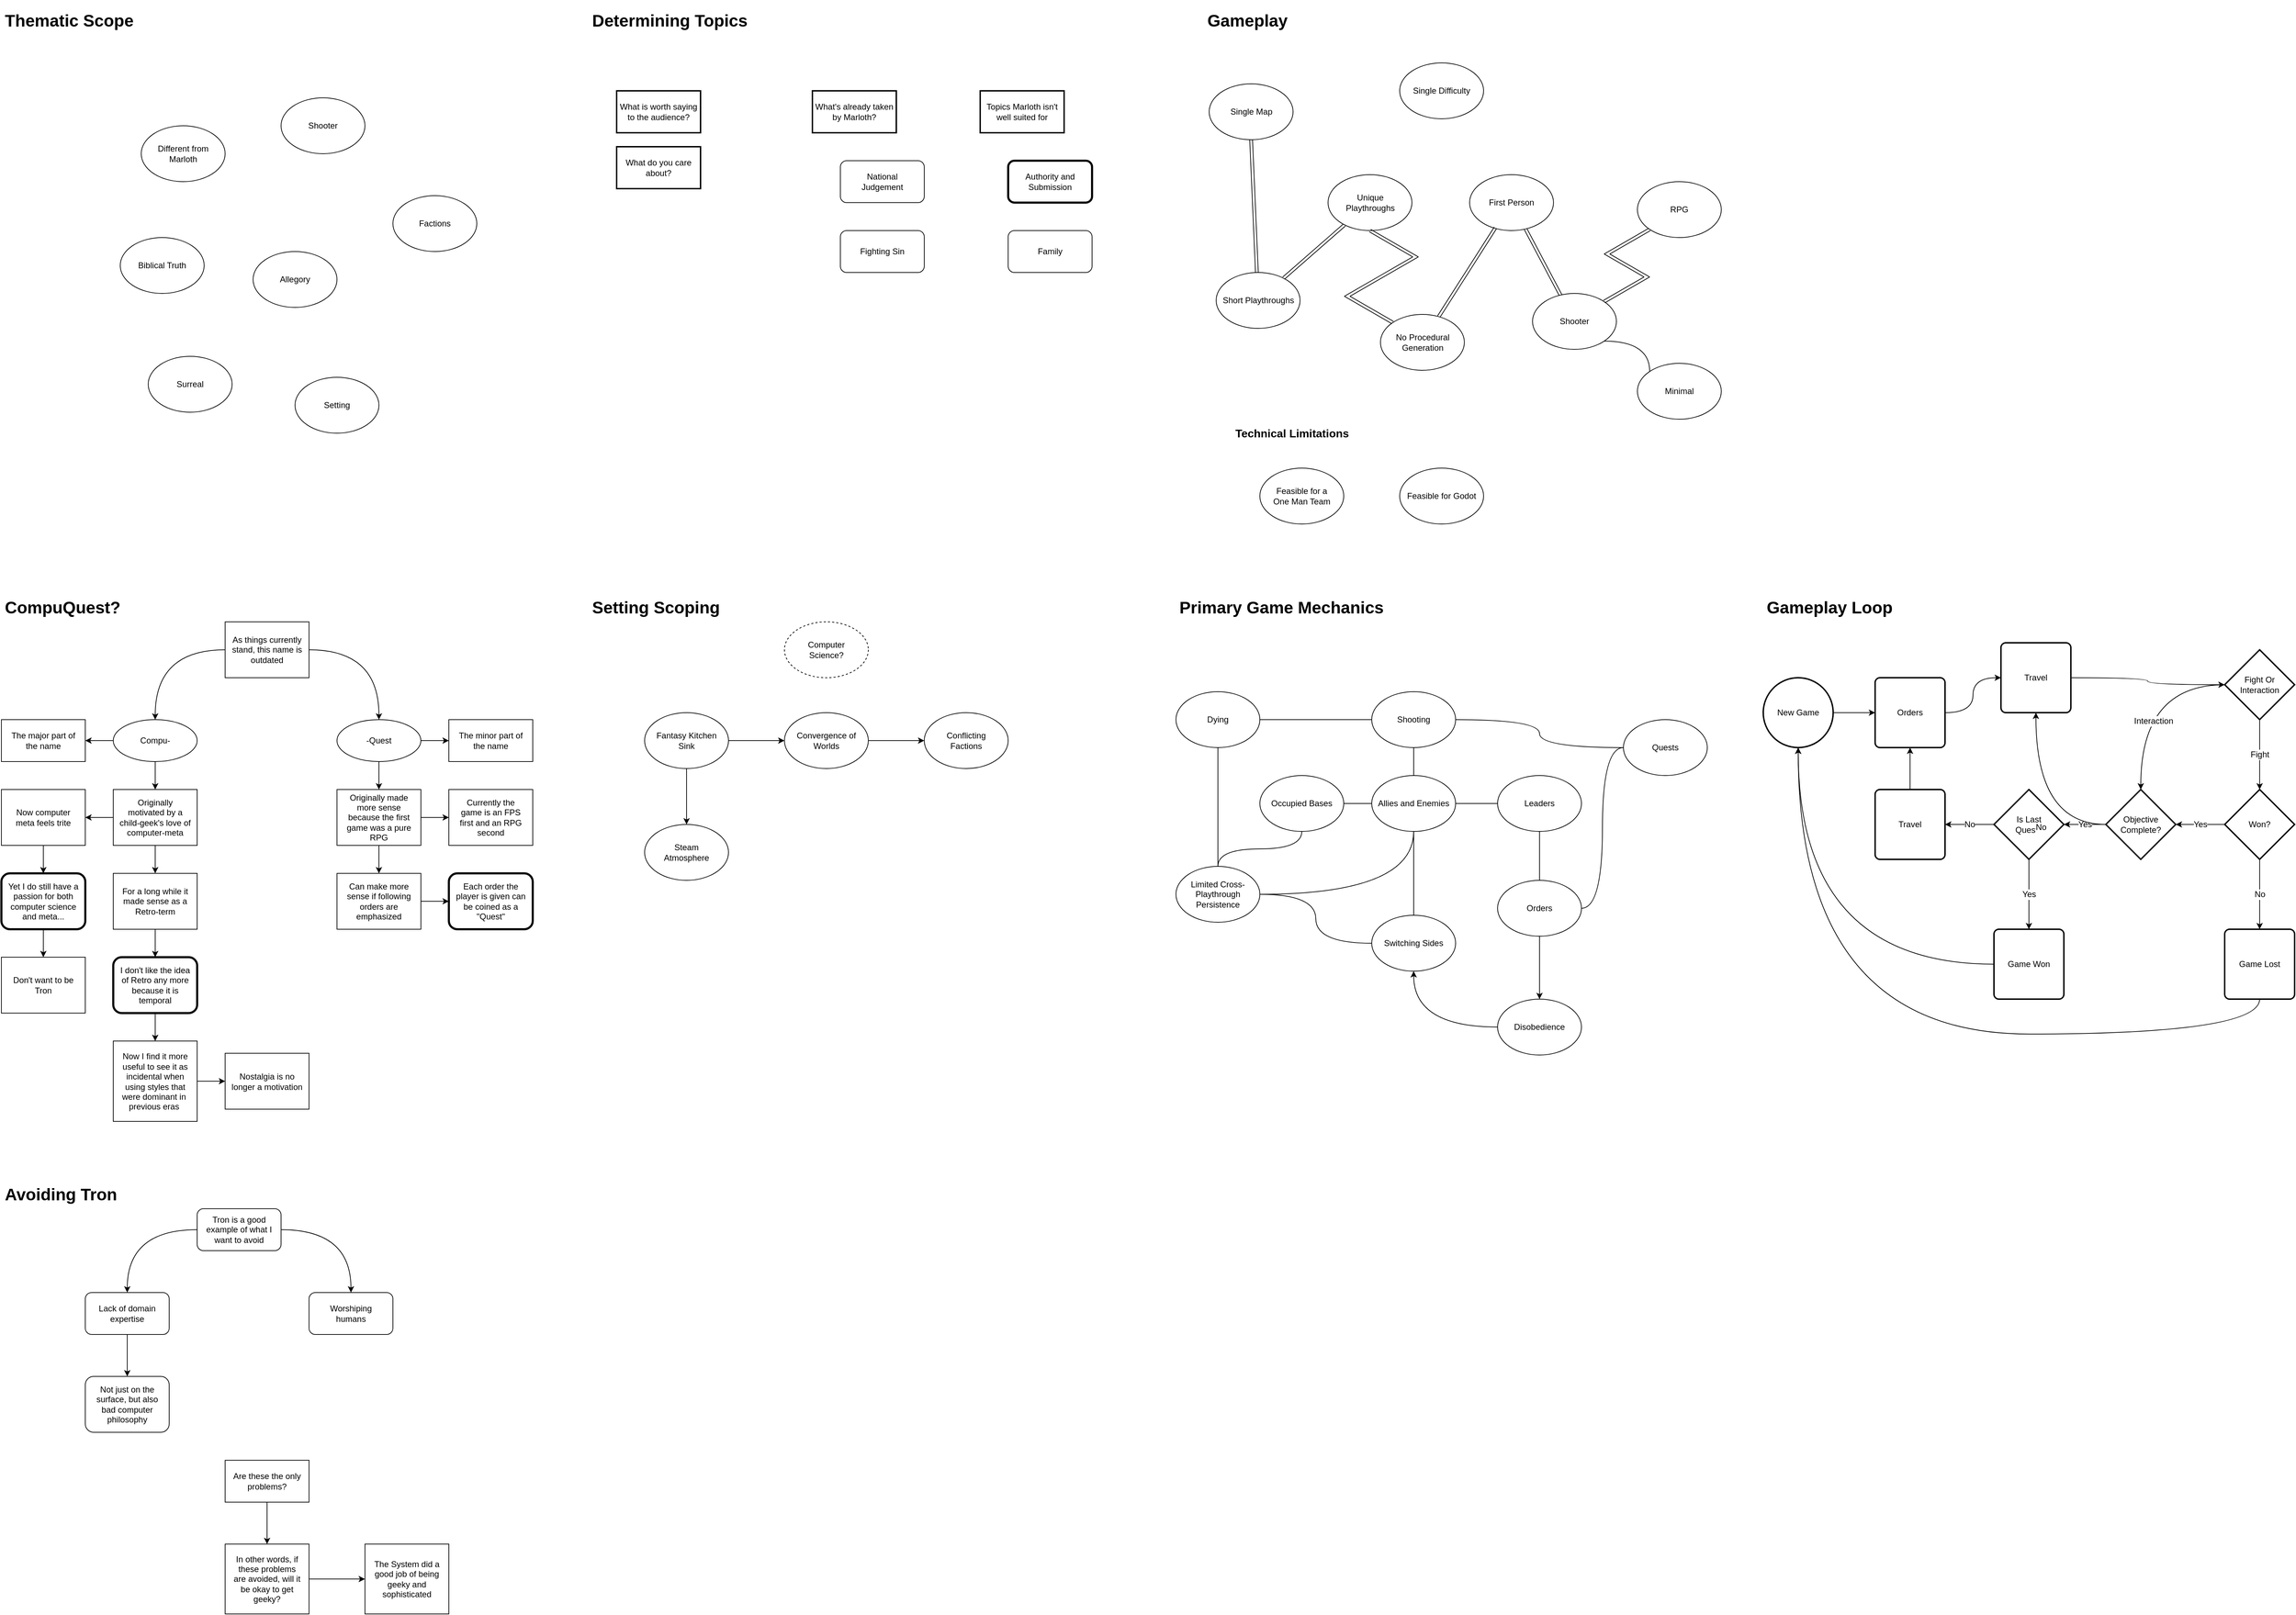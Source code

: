 <mxfile version="16.0.2" type="device" pages="2"><diagram id="3F0dIYBw_wQfBZiEPt-P" name="Scoping"><mxGraphModel dx="981" dy="597" grid="1" gridSize="10" guides="1" tooltips="1" connect="1" arrows="1" fold="1" page="1" pageScale="1" pageWidth="840" pageHeight="840" math="0" shadow="0"><root><mxCell id="0"/><mxCell id="1" parent="0"/><mxCell id="fu7ycH9t-xLazm-9HY-n-2" value="Biblical Truth" style="ellipse;whiteSpace=wrap;html=1;" parent="1" vertex="1"><mxGeometry x="210" y="370" width="120" height="80" as="geometry"/></mxCell><mxCell id="fu7ycH9t-xLazm-9HY-n-3" value="Allegory" style="ellipse;whiteSpace=wrap;html=1;" parent="1" vertex="1"><mxGeometry x="400" y="390" width="120" height="80" as="geometry"/></mxCell><mxCell id="fu7ycH9t-xLazm-9HY-n-5" value="Shooter" style="ellipse;whiteSpace=wrap;html=1;" parent="1" vertex="1"><mxGeometry x="440" y="170" width="120" height="80" as="geometry"/></mxCell><mxCell id="fu7ycH9t-xLazm-9HY-n-6" value="Factions" style="ellipse;whiteSpace=wrap;html=1;" parent="1" vertex="1"><mxGeometry x="600" y="310" width="120" height="80" as="geometry"/></mxCell><mxCell id="fu7ycH9t-xLazm-9HY-n-7" value="Setting" style="ellipse;whiteSpace=wrap;html=1;" parent="1" vertex="1"><mxGeometry x="460" y="570" width="120" height="80" as="geometry"/></mxCell><mxCell id="fu7ycH9t-xLazm-9HY-n-8" value="Surreal" style="ellipse;whiteSpace=wrap;html=1;" parent="1" vertex="1"><mxGeometry x="250" y="540" width="120" height="80" as="geometry"/></mxCell><mxCell id="fu7ycH9t-xLazm-9HY-n-9" value="Different from&lt;br&gt;Marloth" style="ellipse;whiteSpace=wrap;html=1;labelPadding=0;" parent="1" vertex="1"><mxGeometry x="240" y="210" width="120" height="80" as="geometry"/></mxCell><mxCell id="fu7ycH9t-xLazm-9HY-n-11" value="What do you care about?" style="rounded=0;whiteSpace=wrap;html=1;strokeWidth=2;" parent="1" vertex="1"><mxGeometry x="920" y="240" width="120" height="60" as="geometry"/></mxCell><mxCell id="fu7ycH9t-xLazm-9HY-n-12" value="What is worth saying to the audience?" style="rounded=0;whiteSpace=wrap;html=1;strokeWidth=2;" parent="1" vertex="1"><mxGeometry x="920" y="160" width="120" height="60" as="geometry"/></mxCell><mxCell id="fu7ycH9t-xLazm-9HY-n-13" value="What's already taken by Marloth?" style="rounded=0;whiteSpace=wrap;html=1;strokeWidth=2;" parent="1" vertex="1"><mxGeometry x="1200" y="160" width="120" height="60" as="geometry"/></mxCell><mxCell id="fu7ycH9t-xLazm-9HY-n-14" value="National&lt;br&gt;Judgement" style="rounded=1;whiteSpace=wrap;html=1;" parent="1" vertex="1"><mxGeometry x="1240" y="260" width="120" height="60" as="geometry"/></mxCell><mxCell id="fu7ycH9t-xLazm-9HY-n-15" value="Fighting Sin" style="rounded=1;whiteSpace=wrap;html=1;" parent="1" vertex="1"><mxGeometry x="1240" y="360" width="120" height="60" as="geometry"/></mxCell><mxCell id="fu7ycH9t-xLazm-9HY-n-16" value="Topics Marloth isn't well suited for" style="rounded=0;whiteSpace=wrap;html=1;strokeWidth=2;" parent="1" vertex="1"><mxGeometry x="1440" y="160" width="120" height="60" as="geometry"/></mxCell><mxCell id="fu7ycH9t-xLazm-9HY-n-17" value="Authority and Submission" style="rounded=1;whiteSpace=wrap;html=1;strokeWidth=3;perimeterSpacing=0;glass=0;sketch=0;shadow=0;" parent="1" vertex="1"><mxGeometry x="1480" y="260" width="120" height="60" as="geometry"/></mxCell><mxCell id="fu7ycH9t-xLazm-9HY-n-18" value="Family" style="rounded=1;whiteSpace=wrap;html=1;" parent="1" vertex="1"><mxGeometry x="1480" y="360" width="120" height="60" as="geometry"/></mxCell><mxCell id="soy7HItH5__XsXb-CVak-1" value="&lt;h1&gt;Thematic Scope&lt;/h1&gt;" style="text;html=1;strokeColor=none;fillColor=none;spacing=5;spacingTop=-20;whiteSpace=wrap;overflow=hidden;rounded=0;" parent="1" vertex="1"><mxGeometry x="40" y="40" width="240" height="40" as="geometry"/></mxCell><mxCell id="soy7HItH5__XsXb-CVak-2" value="&lt;h1&gt;Determining Topics&lt;/h1&gt;" style="text;html=1;strokeColor=none;fillColor=none;spacing=5;spacingTop=-20;whiteSpace=wrap;overflow=hidden;rounded=0;" parent="1" vertex="1"><mxGeometry x="880" y="40" width="280" height="40" as="geometry"/></mxCell><mxCell id="Vc7rCkolqyGkRB-0ih9s-2" value="&lt;h1&gt;Gameplay&lt;/h1&gt;" style="text;html=1;strokeColor=none;fillColor=none;spacing=5;spacingTop=-20;whiteSpace=wrap;overflow=hidden;rounded=0;shadow=0;glass=0;labelBorderColor=none;sketch=0;fontSize=12;" parent="1" vertex="1"><mxGeometry x="1760" y="40" width="190" height="40" as="geometry"/></mxCell><mxCell id="Vc7rCkolqyGkRB-0ih9s-13" style="edgeStyle=orthogonalEdgeStyle;curved=1;rounded=0;orthogonalLoop=1;jettySize=auto;html=1;exitX=1;exitY=1;exitDx=0;exitDy=0;entryX=0;entryY=0;entryDx=0;entryDy=0;fontSize=12;endArrow=none;endFill=0;strokeColor=#000000;" parent="1" source="Vc7rCkolqyGkRB-0ih9s-3" target="Vc7rCkolqyGkRB-0ih9s-11" edge="1"><mxGeometry relative="1" as="geometry"/></mxCell><mxCell id="Vc7rCkolqyGkRB-0ih9s-3" value="Shooter" style="ellipse;whiteSpace=wrap;html=1;rounded=1;shadow=0;glass=0;labelBorderColor=none;sketch=0;fontSize=12;strokeWidth=1;" parent="1" vertex="1"><mxGeometry x="2230" y="450" width="120" height="80" as="geometry"/></mxCell><mxCell id="Vc7rCkolqyGkRB-0ih9s-22" style="shape=link;rounded=0;orthogonalLoop=1;jettySize=auto;html=1;fontSize=12;endArrow=none;endFill=0;strokeColor=default;elbow=vertical;" parent="1" source="Vc7rCkolqyGkRB-0ih9s-4" target="Vc7rCkolqyGkRB-0ih9s-3" edge="1"><mxGeometry relative="1" as="geometry"/></mxCell><mxCell id="Vc7rCkolqyGkRB-0ih9s-4" value="First Person" style="ellipse;whiteSpace=wrap;html=1;rounded=1;shadow=0;glass=0;labelBorderColor=none;sketch=0;fontSize=12;strokeWidth=1;" parent="1" vertex="1"><mxGeometry x="2140" y="280" width="120" height="80" as="geometry"/></mxCell><mxCell id="Vc7rCkolqyGkRB-0ih9s-21" style="edgeStyle=isometricEdgeStyle;shape=link;rounded=0;orthogonalLoop=1;jettySize=auto;html=1;entryX=1;entryY=0;entryDx=0;entryDy=0;fontSize=12;endArrow=none;endFill=0;strokeColor=default;exitX=0;exitY=1;exitDx=0;exitDy=0;" parent="1" source="Vc7rCkolqyGkRB-0ih9s-5" target="Vc7rCkolqyGkRB-0ih9s-3" edge="1"><mxGeometry relative="1" as="geometry"/></mxCell><mxCell id="Vc7rCkolqyGkRB-0ih9s-5" value="RPG" style="ellipse;whiteSpace=wrap;html=1;rounded=1;shadow=0;glass=0;labelBorderColor=none;sketch=0;fontSize=12;strokeWidth=1;" parent="1" vertex="1"><mxGeometry x="2380" y="290" width="120" height="80" as="geometry"/></mxCell><mxCell id="Vc7rCkolqyGkRB-0ih9s-6" value="Single Map" style="ellipse;whiteSpace=wrap;html=1;rounded=1;shadow=0;glass=0;labelBorderColor=none;sketch=0;fontSize=12;strokeWidth=1;" parent="1" vertex="1"><mxGeometry x="1767.5" y="150" width="120" height="80" as="geometry"/></mxCell><mxCell id="Vc7rCkolqyGkRB-0ih9s-7" value="Single Difficulty" style="ellipse;whiteSpace=wrap;html=1;rounded=1;shadow=0;glass=0;labelBorderColor=none;sketch=0;fontSize=12;strokeWidth=1;" parent="1" vertex="1"><mxGeometry x="2040" y="120" width="120" height="80" as="geometry"/></mxCell><mxCell id="Vc7rCkolqyGkRB-0ih9s-20" style="shape=link;rounded=0;orthogonalLoop=1;jettySize=auto;html=1;entryX=0.5;entryY=1;entryDx=0;entryDy=0;fontSize=12;endArrow=none;endFill=0;strokeColor=default;elbow=vertical;" parent="1" source="Vc7rCkolqyGkRB-0ih9s-8" target="Vc7rCkolqyGkRB-0ih9s-6" edge="1"><mxGeometry relative="1" as="geometry"/></mxCell><mxCell id="Vc7rCkolqyGkRB-0ih9s-8" value="Short Playthroughs" style="ellipse;whiteSpace=wrap;html=1;rounded=1;shadow=0;glass=0;labelBorderColor=none;sketch=0;fontSize=12;strokeWidth=1;" parent="1" vertex="1"><mxGeometry x="1777.5" y="420" width="120" height="80" as="geometry"/></mxCell><mxCell id="Vc7rCkolqyGkRB-0ih9s-23" style="edgeStyle=none;shape=link;rounded=0;orthogonalLoop=1;jettySize=auto;html=1;fontSize=12;endArrow=none;endFill=0;strokeColor=default;elbow=vertical;" parent="1" source="Vc7rCkolqyGkRB-0ih9s-9" target="Vc7rCkolqyGkRB-0ih9s-8" edge="1"><mxGeometry relative="1" as="geometry"/></mxCell><mxCell id="Vc7rCkolqyGkRB-0ih9s-9" value="Unique Playthroughs" style="ellipse;whiteSpace=wrap;html=1;rounded=1;shadow=0;glass=0;labelBorderColor=none;sketch=0;fontSize=12;strokeWidth=1;spacing=20;" parent="1" vertex="1"><mxGeometry x="1937.5" y="280" width="120" height="80" as="geometry"/></mxCell><mxCell id="Vc7rCkolqyGkRB-0ih9s-19" style="edgeStyle=isometricEdgeStyle;rounded=0;orthogonalLoop=1;jettySize=auto;html=1;exitX=0;exitY=0;exitDx=0;exitDy=0;entryX=0.5;entryY=1;entryDx=0;entryDy=0;fontSize=12;endArrow=none;endFill=0;strokeColor=default;shape=link;elbow=vertical;" parent="1" source="Vc7rCkolqyGkRB-0ih9s-10" target="Vc7rCkolqyGkRB-0ih9s-9" edge="1"><mxGeometry relative="1" as="geometry"/></mxCell><mxCell id="Vc7rCkolqyGkRB-0ih9s-26" style="shape=link;rounded=0;orthogonalLoop=1;jettySize=auto;html=1;entryX=0.308;entryY=0.95;entryDx=0;entryDy=0;fontSize=16;endArrow=none;endFill=0;strokeColor=default;entryPerimeter=0;" parent="1" source="Vc7rCkolqyGkRB-0ih9s-10" target="Vc7rCkolqyGkRB-0ih9s-4" edge="1"><mxGeometry relative="1" as="geometry"/></mxCell><mxCell id="Vc7rCkolqyGkRB-0ih9s-10" value="No Procedural Generation" style="ellipse;whiteSpace=wrap;html=1;rounded=1;shadow=0;glass=0;labelBorderColor=none;sketch=0;fontSize=12;strokeWidth=1;spacing=20;" parent="1" vertex="1"><mxGeometry x="2012.5" y="480" width="120" height="80" as="geometry"/></mxCell><mxCell id="Vc7rCkolqyGkRB-0ih9s-11" value="Minimal" style="ellipse;whiteSpace=wrap;html=1;rounded=1;shadow=0;glass=0;labelBorderColor=none;sketch=0;fontSize=12;strokeWidth=1;" parent="1" vertex="1"><mxGeometry x="2380" y="550" width="120" height="80" as="geometry"/></mxCell><mxCell id="Vc7rCkolqyGkRB-0ih9s-14" value="Feasible for a&lt;br&gt;One Man Team" style="ellipse;whiteSpace=wrap;html=1;rounded=1;shadow=0;glass=0;labelBorderColor=none;sketch=0;fontSize=12;strokeWidth=1;" parent="1" vertex="1"><mxGeometry x="1840" y="700" width="120" height="80" as="geometry"/></mxCell><mxCell id="Vc7rCkolqyGkRB-0ih9s-15" value="Feasible for Godot" style="ellipse;whiteSpace=wrap;html=1;rounded=1;shadow=0;glass=0;labelBorderColor=none;sketch=0;fontSize=12;strokeWidth=1;" parent="1" vertex="1"><mxGeometry x="2040" y="700" width="120" height="80" as="geometry"/></mxCell><mxCell id="Vc7rCkolqyGkRB-0ih9s-24" value="Technical Limitations" style="text;strokeColor=none;fillColor=none;spacing=5;spacingTop=-20;whiteSpace=wrap;overflow=hidden;rounded=0;shadow=0;glass=0;labelBorderColor=none;sketch=0;fontSize=16;verticalAlign=middle;html=1;fontStyle=1" parent="1" vertex="1"><mxGeometry x="1800" y="640" width="300" height="40" as="geometry"/></mxCell><mxCell id="2GhYi23bhVEDY-ZhKwlK-1" value="&lt;h1&gt;Primary Game Mechanics&lt;/h1&gt;" style="text;html=1;strokeColor=none;fillColor=none;spacing=5;spacingTop=-20;whiteSpace=wrap;overflow=hidden;rounded=0;shadow=0;glass=0;labelBorderColor=none;sketch=0;fontSize=12;" parent="1" vertex="1"><mxGeometry x="1720" y="880" width="350" height="40" as="geometry"/></mxCell><mxCell id="2GhYi23bhVEDY-ZhKwlK-31" style="edgeStyle=orthogonalEdgeStyle;curved=1;rounded=0;orthogonalLoop=1;jettySize=auto;html=1;exitX=1;exitY=0.5;exitDx=0;exitDy=0;fontSize=12;endArrow=none;endFill=0;strokeColor=default;" parent="1" source="2GhYi23bhVEDY-ZhKwlK-2" target="2GhYi23bhVEDY-ZhKwlK-6" edge="1"><mxGeometry relative="1" as="geometry"/></mxCell><mxCell id="2GhYi23bhVEDY-ZhKwlK-2" value="Limited Cross-Playthrough&lt;br&gt;Persistence" style="ellipse;whiteSpace=wrap;html=1;rounded=1;shadow=0;glass=0;labelBorderColor=none;sketch=0;fontSize=12;strokeWidth=1;spacing=20;" parent="1" vertex="1"><mxGeometry x="1720" y="1270" width="120" height="80" as="geometry"/></mxCell><mxCell id="2GhYi23bhVEDY-ZhKwlK-12" value="" style="edgeStyle=orthogonalEdgeStyle;curved=1;rounded=0;orthogonalLoop=1;jettySize=auto;html=1;fontSize=12;endArrow=none;endFill=0;strokeColor=default;" parent="1" source="2GhYi23bhVEDY-ZhKwlK-4" target="2GhYi23bhVEDY-ZhKwlK-5" edge="1"><mxGeometry relative="1" as="geometry"/></mxCell><mxCell id="2GhYi23bhVEDY-ZhKwlK-4" value="Shooting" style="ellipse;whiteSpace=wrap;html=1;rounded=1;shadow=0;glass=0;labelBorderColor=none;sketch=0;fontSize=12;strokeWidth=1;spacing=20;" parent="1" vertex="1"><mxGeometry x="2000" y="1020" width="120" height="80" as="geometry"/></mxCell><mxCell id="2GhYi23bhVEDY-ZhKwlK-29" style="edgeStyle=orthogonalEdgeStyle;curved=1;rounded=0;orthogonalLoop=1;jettySize=auto;html=1;fontSize=12;endArrow=none;endFill=0;strokeColor=default;" parent="1" source="2GhYi23bhVEDY-ZhKwlK-5" target="2GhYi23bhVEDY-ZhKwlK-2" edge="1"><mxGeometry relative="1" as="geometry"/></mxCell><mxCell id="2GhYi23bhVEDY-ZhKwlK-5" value="Dying" style="ellipse;whiteSpace=wrap;html=1;rounded=1;shadow=0;glass=0;labelBorderColor=none;sketch=0;fontSize=12;strokeWidth=1;spacing=20;" parent="1" vertex="1"><mxGeometry x="1720" y="1020" width="120" height="80" as="geometry"/></mxCell><mxCell id="2GhYi23bhVEDY-ZhKwlK-21" style="edgeStyle=orthogonalEdgeStyle;curved=1;rounded=0;orthogonalLoop=1;jettySize=auto;html=1;entryX=0.5;entryY=1;entryDx=0;entryDy=0;fontSize=12;endArrow=none;endFill=0;strokeColor=default;" parent="1" source="2GhYi23bhVEDY-ZhKwlK-6" target="2GhYi23bhVEDY-ZhKwlK-4" edge="1"><mxGeometry relative="1" as="geometry"/></mxCell><mxCell id="2GhYi23bhVEDY-ZhKwlK-22" style="edgeStyle=orthogonalEdgeStyle;curved=1;rounded=0;orthogonalLoop=1;jettySize=auto;html=1;fontSize=12;endArrow=none;endFill=0;strokeColor=default;" parent="1" source="2GhYi23bhVEDY-ZhKwlK-6" target="2GhYi23bhVEDY-ZhKwlK-9" edge="1"><mxGeometry relative="1" as="geometry"/></mxCell><mxCell id="2GhYi23bhVEDY-ZhKwlK-23" style="edgeStyle=orthogonalEdgeStyle;curved=1;rounded=0;orthogonalLoop=1;jettySize=auto;html=1;entryX=0.5;entryY=0;entryDx=0;entryDy=0;fontSize=12;endArrow=none;endFill=0;strokeColor=default;" parent="1" source="2GhYi23bhVEDY-ZhKwlK-6" target="2GhYi23bhVEDY-ZhKwlK-7" edge="1"><mxGeometry relative="1" as="geometry"/></mxCell><mxCell id="2GhYi23bhVEDY-ZhKwlK-24" style="edgeStyle=orthogonalEdgeStyle;curved=1;rounded=0;orthogonalLoop=1;jettySize=auto;html=1;entryX=1;entryY=0.5;entryDx=0;entryDy=0;fontSize=12;endArrow=none;endFill=0;strokeColor=default;" parent="1" source="2GhYi23bhVEDY-ZhKwlK-6" target="2GhYi23bhVEDY-ZhKwlK-10" edge="1"><mxGeometry relative="1" as="geometry"/></mxCell><mxCell id="2GhYi23bhVEDY-ZhKwlK-6" value="Allies and Enemies" style="ellipse;whiteSpace=wrap;html=1;rounded=1;shadow=0;glass=0;labelBorderColor=none;sketch=0;fontSize=12;strokeWidth=1;" parent="1" vertex="1"><mxGeometry x="2000" y="1140" width="120" height="80" as="geometry"/></mxCell><mxCell id="2GhYi23bhVEDY-ZhKwlK-14" value="" style="edgeStyle=orthogonalEdgeStyle;curved=1;rounded=0;orthogonalLoop=1;jettySize=auto;html=1;fontSize=12;endArrow=none;endFill=0;strokeColor=default;" parent="1" source="2GhYi23bhVEDY-ZhKwlK-7" target="2GhYi23bhVEDY-ZhKwlK-2" edge="1"><mxGeometry relative="1" as="geometry"/></mxCell><mxCell id="2GhYi23bhVEDY-ZhKwlK-7" value="Switching Sides" style="ellipse;whiteSpace=wrap;html=1;rounded=1;shadow=0;glass=0;labelBorderColor=none;sketch=0;fontSize=12;strokeWidth=1;" parent="1" vertex="1"><mxGeometry x="2000" y="1340" width="120" height="80" as="geometry"/></mxCell><mxCell id="2GhYi23bhVEDY-ZhKwlK-28" style="edgeStyle=orthogonalEdgeStyle;curved=1;rounded=0;orthogonalLoop=1;jettySize=auto;html=1;entryX=1;entryY=0.5;entryDx=0;entryDy=0;fontSize=12;endArrow=none;endFill=0;strokeColor=default;" parent="1" source="2GhYi23bhVEDY-ZhKwlK-8" target="2GhYi23bhVEDY-ZhKwlK-4" edge="1"><mxGeometry relative="1" as="geometry"/></mxCell><mxCell id="2GhYi23bhVEDY-ZhKwlK-30" style="edgeStyle=orthogonalEdgeStyle;curved=1;rounded=0;orthogonalLoop=1;jettySize=auto;html=1;entryX=1;entryY=0.5;entryDx=0;entryDy=0;fontSize=12;endArrow=none;endFill=0;strokeColor=default;" parent="1" source="2GhYi23bhVEDY-ZhKwlK-8" target="2GhYi23bhVEDY-ZhKwlK-17" edge="1"><mxGeometry relative="1" as="geometry"/></mxCell><mxCell id="2GhYi23bhVEDY-ZhKwlK-8" value="Quests" style="ellipse;whiteSpace=wrap;html=1;rounded=1;shadow=0;glass=0;labelBorderColor=none;sketch=0;fontSize=12;strokeWidth=1;" parent="1" vertex="1"><mxGeometry x="2360" y="1060" width="120" height="80" as="geometry"/></mxCell><mxCell id="2GhYi23bhVEDY-ZhKwlK-27" style="edgeStyle=orthogonalEdgeStyle;curved=1;rounded=0;orthogonalLoop=1;jettySize=auto;html=1;fontSize=12;endArrow=none;endFill=0;strokeColor=default;" parent="1" source="2GhYi23bhVEDY-ZhKwlK-9" target="2GhYi23bhVEDY-ZhKwlK-17" edge="1"><mxGeometry relative="1" as="geometry"/></mxCell><mxCell id="2GhYi23bhVEDY-ZhKwlK-9" value="Leaders" style="ellipse;whiteSpace=wrap;html=1;rounded=1;shadow=0;glass=0;labelBorderColor=none;sketch=0;fontSize=12;strokeWidth=1;" parent="1" vertex="1"><mxGeometry x="2180" y="1140" width="120" height="80" as="geometry"/></mxCell><mxCell id="2GhYi23bhVEDY-ZhKwlK-26" value="" style="edgeStyle=orthogonalEdgeStyle;curved=1;rounded=0;orthogonalLoop=1;jettySize=auto;html=1;fontSize=12;endArrow=none;endFill=0;strokeColor=default;" parent="1" source="2GhYi23bhVEDY-ZhKwlK-10" target="2GhYi23bhVEDY-ZhKwlK-2" edge="1"><mxGeometry relative="1" as="geometry"/></mxCell><mxCell id="2GhYi23bhVEDY-ZhKwlK-10" value="Occupied Bases" style="ellipse;whiteSpace=wrap;html=1;rounded=1;shadow=0;glass=0;labelBorderColor=none;sketch=0;fontSize=12;strokeWidth=1;" parent="1" vertex="1"><mxGeometry x="1840" y="1140" width="120" height="80" as="geometry"/></mxCell><mxCell id="2GhYi23bhVEDY-ZhKwlK-88" value="" style="edgeStyle=orthogonalEdgeStyle;curved=1;rounded=0;orthogonalLoop=1;jettySize=auto;html=1;fontSize=12;endArrow=classic;endFill=1;strokeColor=default;" parent="1" source="2GhYi23bhVEDY-ZhKwlK-17" target="2GhYi23bhVEDY-ZhKwlK-87" edge="1"><mxGeometry relative="1" as="geometry"/></mxCell><mxCell id="2GhYi23bhVEDY-ZhKwlK-17" value="Orders" style="ellipse;whiteSpace=wrap;html=1;rounded=1;shadow=0;glass=0;labelBorderColor=none;sketch=0;fontSize=12;strokeWidth=1;" parent="1" vertex="1"><mxGeometry x="2180" y="1290" width="120" height="80" as="geometry"/></mxCell><mxCell id="2GhYi23bhVEDY-ZhKwlK-33" value="&lt;h1&gt;Gameplay Loop&lt;/h1&gt;" style="text;html=1;strokeColor=none;fillColor=none;spacing=5;spacingTop=-20;whiteSpace=wrap;overflow=hidden;rounded=0;shadow=0;glass=0;labelBorderColor=none;sketch=0;fontSize=12;" parent="1" vertex="1"><mxGeometry x="2560" y="880" width="350" height="40" as="geometry"/></mxCell><mxCell id="2GhYi23bhVEDY-ZhKwlK-45" value="" style="edgeStyle=orthogonalEdgeStyle;curved=1;rounded=0;orthogonalLoop=1;jettySize=auto;html=1;fontSize=12;endArrow=classic;endFill=1;strokeColor=default;" parent="1" source="2GhYi23bhVEDY-ZhKwlK-43" target="2GhYi23bhVEDY-ZhKwlK-44" edge="1"><mxGeometry relative="1" as="geometry"/></mxCell><mxCell id="2GhYi23bhVEDY-ZhKwlK-43" value="New Game" style="strokeWidth=2;html=1;shape=mxgraph.flowchart.start_2;whiteSpace=wrap;rounded=1;shadow=0;glass=0;labelBorderColor=none;sketch=0;fontSize=12;" parent="1" vertex="1"><mxGeometry x="2560" y="1000" width="100" height="100" as="geometry"/></mxCell><mxCell id="2GhYi23bhVEDY-ZhKwlK-47" value="" style="edgeStyle=orthogonalEdgeStyle;curved=1;rounded=0;orthogonalLoop=1;jettySize=auto;html=1;fontSize=12;endArrow=classic;endFill=1;strokeColor=default;" parent="1" source="2GhYi23bhVEDY-ZhKwlK-44" target="2GhYi23bhVEDY-ZhKwlK-46" edge="1"><mxGeometry relative="1" as="geometry"/></mxCell><mxCell id="2GhYi23bhVEDY-ZhKwlK-44" value="&lt;span&gt;Orders&lt;/span&gt;" style="rounded=1;whiteSpace=wrap;html=1;absoluteArcSize=1;arcSize=14;strokeWidth=2;shadow=0;glass=0;labelBorderColor=none;sketch=0;fontSize=12;" parent="1" vertex="1"><mxGeometry x="2720" y="1000" width="100" height="100" as="geometry"/></mxCell><mxCell id="2GhYi23bhVEDY-ZhKwlK-92" value="" style="edgeStyle=orthogonalEdgeStyle;curved=1;rounded=0;orthogonalLoop=1;jettySize=auto;html=1;fontSize=12;endArrow=classic;endFill=1;strokeColor=default;" parent="1" source="2GhYi23bhVEDY-ZhKwlK-46" target="2GhYi23bhVEDY-ZhKwlK-90" edge="1"><mxGeometry relative="1" as="geometry"/></mxCell><mxCell id="2GhYi23bhVEDY-ZhKwlK-46" value="Travel" style="rounded=1;whiteSpace=wrap;html=1;absoluteArcSize=1;arcSize=14;strokeWidth=2;shadow=0;glass=0;labelBorderColor=none;sketch=0;fontSize=12;" parent="1" vertex="1"><mxGeometry x="2900" y="950" width="100" height="100" as="geometry"/></mxCell><mxCell id="2GhYi23bhVEDY-ZhKwlK-77" value="No" style="edgeStyle=orthogonalEdgeStyle;curved=1;rounded=0;orthogonalLoop=1;jettySize=auto;html=1;fontSize=12;endArrow=classic;endFill=1;strokeColor=default;" parent="1" source="2GhYi23bhVEDY-ZhKwlK-52" target="2GhYi23bhVEDY-ZhKwlK-74" edge="1"><mxGeometry relative="1" as="geometry"/></mxCell><mxCell id="2GhYi23bhVEDY-ZhKwlK-82" value="Yes" style="edgeStyle=orthogonalEdgeStyle;curved=1;rounded=0;orthogonalLoop=1;jettySize=auto;html=1;fontSize=12;endArrow=classic;endFill=1;strokeColor=default;" parent="1" source="2GhYi23bhVEDY-ZhKwlK-52" target="2GhYi23bhVEDY-ZhKwlK-79" edge="1"><mxGeometry relative="1" as="geometry"/></mxCell><mxCell id="2GhYi23bhVEDY-ZhKwlK-52" value="Won?" style="strokeWidth=2;html=1;shape=mxgraph.flowchart.decision;whiteSpace=wrap;rounded=1;shadow=0;glass=0;labelBorderColor=none;sketch=0;fontSize=12;spacing=20;" parent="1" vertex="1"><mxGeometry x="3220" y="1160" width="100" height="100" as="geometry"/></mxCell><mxCell id="2GhYi23bhVEDY-ZhKwlK-66" value="No" style="rounded=0;orthogonalLoop=1;jettySize=auto;html=1;fontSize=12;endArrow=classic;endFill=1;strokeColor=default;edgeStyle=orthogonalEdgeStyle;curved=1;" parent="1" source="2GhYi23bhVEDY-ZhKwlK-58" target="2GhYi23bhVEDY-ZhKwlK-65" edge="1"><mxGeometry relative="1" as="geometry"/></mxCell><mxCell id="2GhYi23bhVEDY-ZhKwlK-70" value="Yes" style="edgeStyle=orthogonalEdgeStyle;curved=1;rounded=0;orthogonalLoop=1;jettySize=auto;html=1;fontSize=12;endArrow=classic;endFill=1;strokeColor=default;" parent="1" source="2GhYi23bhVEDY-ZhKwlK-58" target="2GhYi23bhVEDY-ZhKwlK-68" edge="1"><mxGeometry relative="1" as="geometry"/></mxCell><mxCell id="2GhYi23bhVEDY-ZhKwlK-58" value="Is Last Quest?" style="strokeWidth=2;html=1;shape=mxgraph.flowchart.decision;whiteSpace=wrap;rounded=1;shadow=0;glass=0;labelBorderColor=none;sketch=0;fontSize=12;spacing=20;" parent="1" vertex="1"><mxGeometry x="2890" y="1160" width="100" height="100" as="geometry"/></mxCell><mxCell id="2GhYi23bhVEDY-ZhKwlK-67" value="" style="edgeStyle=orthogonalEdgeStyle;curved=1;rounded=0;orthogonalLoop=1;jettySize=auto;html=1;fontSize=12;endArrow=classic;endFill=1;strokeColor=default;" parent="1" source="2GhYi23bhVEDY-ZhKwlK-65" target="2GhYi23bhVEDY-ZhKwlK-44" edge="1"><mxGeometry relative="1" as="geometry"/></mxCell><mxCell id="2GhYi23bhVEDY-ZhKwlK-65" value="Travel" style="rounded=1;whiteSpace=wrap;html=1;absoluteArcSize=1;arcSize=14;strokeWidth=2;shadow=0;glass=0;labelBorderColor=none;sketch=0;fontSize=12;" parent="1" vertex="1"><mxGeometry x="2720" y="1160" width="100" height="100" as="geometry"/></mxCell><mxCell id="2GhYi23bhVEDY-ZhKwlK-71" style="edgeStyle=orthogonalEdgeStyle;curved=1;rounded=0;orthogonalLoop=1;jettySize=auto;html=1;entryX=0.5;entryY=1;entryDx=0;entryDy=0;entryPerimeter=0;fontSize=12;endArrow=classic;endFill=1;strokeColor=default;" parent="1" source="2GhYi23bhVEDY-ZhKwlK-68" target="2GhYi23bhVEDY-ZhKwlK-43" edge="1"><mxGeometry relative="1" as="geometry"/></mxCell><mxCell id="2GhYi23bhVEDY-ZhKwlK-68" value="Game Won" style="rounded=1;whiteSpace=wrap;html=1;absoluteArcSize=1;arcSize=14;strokeWidth=2;shadow=0;glass=0;labelBorderColor=none;sketch=0;fontSize=12;" parent="1" vertex="1"><mxGeometry x="2890" y="1360" width="100" height="100" as="geometry"/></mxCell><mxCell id="2GhYi23bhVEDY-ZhKwlK-86" style="edgeStyle=orthogonalEdgeStyle;curved=1;rounded=0;orthogonalLoop=1;jettySize=auto;html=1;fontSize=12;endArrow=classic;endFill=1;strokeColor=default;" parent="1" source="2GhYi23bhVEDY-ZhKwlK-74" target="2GhYi23bhVEDY-ZhKwlK-43" edge="1"><mxGeometry relative="1" as="geometry"><Array as="points"><mxPoint x="3270" y="1510"/><mxPoint x="2610" y="1510"/></Array></mxGeometry></mxCell><mxCell id="2GhYi23bhVEDY-ZhKwlK-74" value="Game Lost" style="rounded=1;whiteSpace=wrap;html=1;absoluteArcSize=1;arcSize=14;strokeWidth=2;shadow=0;glass=0;labelBorderColor=none;sketch=0;fontSize=12;" parent="1" vertex="1"><mxGeometry x="3220" y="1360" width="100" height="100" as="geometry"/></mxCell><mxCell id="2GhYi23bhVEDY-ZhKwlK-83" value="Yes" style="edgeStyle=orthogonalEdgeStyle;curved=1;rounded=0;orthogonalLoop=1;jettySize=auto;html=1;fontSize=12;endArrow=classic;endFill=1;strokeColor=default;" parent="1" source="2GhYi23bhVEDY-ZhKwlK-79" target="2GhYi23bhVEDY-ZhKwlK-58" edge="1"><mxGeometry relative="1" as="geometry"/></mxCell><mxCell id="2GhYi23bhVEDY-ZhKwlK-84" style="edgeStyle=orthogonalEdgeStyle;curved=1;rounded=0;orthogonalLoop=1;jettySize=auto;html=1;entryX=0.5;entryY=1;entryDx=0;entryDy=0;fontSize=12;endArrow=classic;endFill=1;strokeColor=default;" parent="1" source="2GhYi23bhVEDY-ZhKwlK-79" target="2GhYi23bhVEDY-ZhKwlK-46" edge="1"><mxGeometry relative="1" as="geometry"/></mxCell><mxCell id="2GhYi23bhVEDY-ZhKwlK-85" value="No" style="edgeLabel;html=1;align=center;verticalAlign=middle;resizable=0;points=[];fontSize=12;" parent="2GhYi23bhVEDY-ZhKwlK-84" vertex="1" connectable="0"><mxGeometry x="-0.28" y="4" relative="1" as="geometry"><mxPoint as="offset"/></mxGeometry></mxCell><mxCell id="2GhYi23bhVEDY-ZhKwlK-79" value="Objective Complete?" style="strokeWidth=2;html=1;shape=mxgraph.flowchart.decision;whiteSpace=wrap;rounded=1;shadow=0;glass=0;labelBorderColor=none;sketch=0;fontSize=12;spacing=20;" parent="1" vertex="1"><mxGeometry x="3050" y="1160" width="100" height="100" as="geometry"/></mxCell><mxCell id="2GhYi23bhVEDY-ZhKwlK-89" style="edgeStyle=orthogonalEdgeStyle;curved=1;rounded=0;orthogonalLoop=1;jettySize=auto;html=1;entryX=0.5;entryY=1;entryDx=0;entryDy=0;fontSize=12;endArrow=classic;endFill=1;strokeColor=default;" parent="1" source="2GhYi23bhVEDY-ZhKwlK-87" target="2GhYi23bhVEDY-ZhKwlK-7" edge="1"><mxGeometry relative="1" as="geometry"/></mxCell><mxCell id="2GhYi23bhVEDY-ZhKwlK-87" value="Disobedience" style="ellipse;whiteSpace=wrap;html=1;rounded=1;shadow=0;glass=0;labelBorderColor=none;sketch=0;fontSize=12;strokeWidth=1;" parent="1" vertex="1"><mxGeometry x="2180" y="1460" width="120" height="80" as="geometry"/></mxCell><mxCell id="2GhYi23bhVEDY-ZhKwlK-91" value="Fight" style="edgeStyle=orthogonalEdgeStyle;curved=1;rounded=0;orthogonalLoop=1;jettySize=auto;html=1;fontSize=12;endArrow=classic;endFill=1;strokeColor=default;" parent="1" source="2GhYi23bhVEDY-ZhKwlK-90" target="2GhYi23bhVEDY-ZhKwlK-52" edge="1"><mxGeometry relative="1" as="geometry"/></mxCell><mxCell id="2GhYi23bhVEDY-ZhKwlK-94" style="edgeStyle=orthogonalEdgeStyle;curved=1;rounded=0;orthogonalLoop=1;jettySize=auto;html=1;entryX=0.5;entryY=0;entryDx=0;entryDy=0;entryPerimeter=0;fontSize=12;endArrow=classic;endFill=1;strokeColor=default;" parent="1" source="2GhYi23bhVEDY-ZhKwlK-90" target="2GhYi23bhVEDY-ZhKwlK-79" edge="1"><mxGeometry relative="1" as="geometry"/></mxCell><mxCell id="2GhYi23bhVEDY-ZhKwlK-95" value="Interaction" style="edgeLabel;html=1;align=center;verticalAlign=middle;resizable=0;points=[];fontSize=12;" parent="2GhYi23bhVEDY-ZhKwlK-94" vertex="1" connectable="0"><mxGeometry x="0.274" y="18" relative="1" as="geometry"><mxPoint as="offset"/></mxGeometry></mxCell><mxCell id="2GhYi23bhVEDY-ZhKwlK-90" value="Fight Or&lt;br&gt;Interaction" style="strokeWidth=2;html=1;shape=mxgraph.flowchart.decision;whiteSpace=wrap;rounded=1;shadow=0;glass=0;labelBorderColor=none;sketch=0;fontSize=12;spacing=20;" parent="1" vertex="1"><mxGeometry x="3220" y="960" width="100" height="100" as="geometry"/></mxCell><mxCell id="mNqMNzwU5-3kDSwNYQai-1" value="&lt;h1&gt;CompuQuest?&lt;/h1&gt;" style="text;html=1;strokeColor=none;fillColor=none;spacing=5;spacingTop=-20;whiteSpace=wrap;overflow=hidden;rounded=0;" vertex="1" parent="1"><mxGeometry x="40" y="880" width="190" height="40" as="geometry"/></mxCell><mxCell id="mNqMNzwU5-3kDSwNYQai-5" value="" style="edgeStyle=orthogonalEdgeStyle;rounded=0;orthogonalLoop=1;jettySize=auto;html=1;curved=1;" edge="1" parent="1" source="mNqMNzwU5-3kDSwNYQai-2" target="mNqMNzwU5-3kDSwNYQai-4"><mxGeometry relative="1" as="geometry"/></mxCell><mxCell id="mNqMNzwU5-3kDSwNYQai-8" style="edgeStyle=orthogonalEdgeStyle;rounded=0;orthogonalLoop=1;jettySize=auto;html=1;entryX=0.5;entryY=0;entryDx=0;entryDy=0;curved=1;" edge="1" parent="1" source="mNqMNzwU5-3kDSwNYQai-2" target="mNqMNzwU5-3kDSwNYQai-6"><mxGeometry relative="1" as="geometry"/></mxCell><mxCell id="mNqMNzwU5-3kDSwNYQai-2" value="As things currently stand, this name is outdated" style="rounded=0;whiteSpace=wrap;html=1;spacing=10;" vertex="1" parent="1"><mxGeometry x="360" y="920" width="120" height="80" as="geometry"/></mxCell><mxCell id="mNqMNzwU5-3kDSwNYQai-10" value="" style="edgeStyle=orthogonalEdgeStyle;curved=1;rounded=0;orthogonalLoop=1;jettySize=auto;html=1;" edge="1" parent="1" source="mNqMNzwU5-3kDSwNYQai-4" target="mNqMNzwU5-3kDSwNYQai-9"><mxGeometry relative="1" as="geometry"/></mxCell><mxCell id="mNqMNzwU5-3kDSwNYQai-20" value="" style="edgeStyle=orthogonalEdgeStyle;curved=1;rounded=0;orthogonalLoop=1;jettySize=auto;html=1;" edge="1" parent="1" source="mNqMNzwU5-3kDSwNYQai-4" target="mNqMNzwU5-3kDSwNYQai-19"><mxGeometry relative="1" as="geometry"/></mxCell><mxCell id="mNqMNzwU5-3kDSwNYQai-4" value="Compu-" style="ellipse;whiteSpace=wrap;html=1;fontFamily=Helvetica;fontSize=12;fontColor=rgb(0, 0, 0);align=center;strokeColor=rgb(0, 0, 0);fillColor=rgb(255, 255, 255);" vertex="1" parent="1"><mxGeometry x="200" y="1060" width="120" height="60" as="geometry"/></mxCell><mxCell id="mNqMNzwU5-3kDSwNYQai-18" value="" style="edgeStyle=orthogonalEdgeStyle;curved=1;rounded=0;orthogonalLoop=1;jettySize=auto;html=1;" edge="1" parent="1" source="mNqMNzwU5-3kDSwNYQai-6" target="mNqMNzwU5-3kDSwNYQai-17"><mxGeometry relative="1" as="geometry"/></mxCell><mxCell id="mNqMNzwU5-3kDSwNYQai-22" value="" style="edgeStyle=orthogonalEdgeStyle;curved=1;rounded=0;orthogonalLoop=1;jettySize=auto;html=1;" edge="1" parent="1" source="mNqMNzwU5-3kDSwNYQai-6" target="mNqMNzwU5-3kDSwNYQai-21"><mxGeometry relative="1" as="geometry"/></mxCell><mxCell id="mNqMNzwU5-3kDSwNYQai-6" value="-Quest" style="ellipse;whiteSpace=wrap;html=1;fontFamily=Helvetica;fontSize=12;fontColor=rgb(0, 0, 0);align=center;strokeColor=rgb(0, 0, 0);fillColor=rgb(255, 255, 255);" vertex="1" parent="1"><mxGeometry x="520" y="1060" width="120" height="60" as="geometry"/></mxCell><mxCell id="mNqMNzwU5-3kDSwNYQai-12" value="" style="edgeStyle=orthogonalEdgeStyle;curved=1;rounded=0;orthogonalLoop=1;jettySize=auto;html=1;" edge="1" parent="1" source="mNqMNzwU5-3kDSwNYQai-9" target="mNqMNzwU5-3kDSwNYQai-11"><mxGeometry relative="1" as="geometry"/></mxCell><mxCell id="mNqMNzwU5-3kDSwNYQai-27" value="" style="edgeStyle=orthogonalEdgeStyle;curved=1;rounded=0;orthogonalLoop=1;jettySize=auto;html=1;" edge="1" parent="1" source="mNqMNzwU5-3kDSwNYQai-9" target="mNqMNzwU5-3kDSwNYQai-25"><mxGeometry relative="1" as="geometry"/></mxCell><mxCell id="mNqMNzwU5-3kDSwNYQai-9" value="Originally motivated by a child-geek's love of computer-meta" style="rounded=0;whiteSpace=wrap;html=1;spacing=10;" vertex="1" parent="1"><mxGeometry x="200" y="1160" width="120" height="80" as="geometry"/></mxCell><mxCell id="mNqMNzwU5-3kDSwNYQai-14" value="" style="edgeStyle=orthogonalEdgeStyle;curved=1;rounded=0;orthogonalLoop=1;jettySize=auto;html=1;" edge="1" parent="1" source="mNqMNzwU5-3kDSwNYQai-11" target="mNqMNzwU5-3kDSwNYQai-13"><mxGeometry relative="1" as="geometry"/></mxCell><mxCell id="mNqMNzwU5-3kDSwNYQai-11" value="Now computer meta feels trite" style="rounded=0;whiteSpace=wrap;html=1;spacing=10;" vertex="1" parent="1"><mxGeometry x="40" y="1160" width="120" height="80" as="geometry"/></mxCell><mxCell id="mNqMNzwU5-3kDSwNYQai-52" value="" style="edgeStyle=orthogonalEdgeStyle;curved=1;rounded=0;orthogonalLoop=1;jettySize=auto;html=1;fontFamily=Helvetica;fontSize=12;fontColor=default;" edge="1" parent="1" source="mNqMNzwU5-3kDSwNYQai-13" target="mNqMNzwU5-3kDSwNYQai-51"><mxGeometry relative="1" as="geometry"/></mxCell><mxCell id="mNqMNzwU5-3kDSwNYQai-13" value="Yet I do still have a passion for both computer science and meta..." style="rounded=1;whiteSpace=wrap;html=1;fontFamily=Helvetica;fontSize=12;fontColor=rgb(0, 0, 0);align=center;strokeColor=rgb(0, 0, 0);strokeWidth=3;fillColor=rgb(255, 255, 255);spacing=10;" vertex="1" parent="1"><mxGeometry x="40" y="1280" width="120" height="80" as="geometry"/></mxCell><mxCell id="mNqMNzwU5-3kDSwNYQai-17" value="The minor part of the name" style="rounded=0;whiteSpace=wrap;html=1;spacing=10;" vertex="1" parent="1"><mxGeometry x="680" y="1060" width="120" height="60" as="geometry"/></mxCell><mxCell id="mNqMNzwU5-3kDSwNYQai-19" value="The major part of the name" style="rounded=0;whiteSpace=wrap;html=1;spacing=10;" vertex="1" parent="1"><mxGeometry x="40" y="1060" width="120" height="60" as="geometry"/></mxCell><mxCell id="mNqMNzwU5-3kDSwNYQai-24" value="" style="edgeStyle=orthogonalEdgeStyle;curved=1;rounded=0;orthogonalLoop=1;jettySize=auto;html=1;" edge="1" parent="1" source="mNqMNzwU5-3kDSwNYQai-21" target="mNqMNzwU5-3kDSwNYQai-23"><mxGeometry relative="1" as="geometry"/></mxCell><mxCell id="mNqMNzwU5-3kDSwNYQai-40" value="" style="edgeStyle=orthogonalEdgeStyle;curved=1;rounded=0;orthogonalLoop=1;jettySize=auto;html=1;" edge="1" parent="1" source="mNqMNzwU5-3kDSwNYQai-21" target="mNqMNzwU5-3kDSwNYQai-39"><mxGeometry relative="1" as="geometry"/></mxCell><mxCell id="mNqMNzwU5-3kDSwNYQai-21" value="Originally made more sense because the first game was a pure RPG" style="rounded=0;whiteSpace=wrap;html=1;spacing=10;" vertex="1" parent="1"><mxGeometry x="520" y="1160" width="120" height="80" as="geometry"/></mxCell><mxCell id="mNqMNzwU5-3kDSwNYQai-23" value="Currently the game is an FPS first and an RPG second" style="rounded=0;whiteSpace=wrap;html=1;spacing=10;" vertex="1" parent="1"><mxGeometry x="680" y="1160" width="120" height="80" as="geometry"/></mxCell><mxCell id="mNqMNzwU5-3kDSwNYQai-29" value="" style="edgeStyle=orthogonalEdgeStyle;curved=1;rounded=0;orthogonalLoop=1;jettySize=auto;html=1;" edge="1" parent="1" source="mNqMNzwU5-3kDSwNYQai-25" target="mNqMNzwU5-3kDSwNYQai-28"><mxGeometry relative="1" as="geometry"/></mxCell><mxCell id="mNqMNzwU5-3kDSwNYQai-25" value="For a long while it made sense as a Retro-term" style="rounded=0;whiteSpace=wrap;html=1;spacing=10;" vertex="1" parent="1"><mxGeometry x="200" y="1280" width="120" height="80" as="geometry"/></mxCell><mxCell id="mNqMNzwU5-3kDSwNYQai-31" value="" style="edgeStyle=orthogonalEdgeStyle;curved=1;rounded=0;orthogonalLoop=1;jettySize=auto;html=1;" edge="1" parent="1" source="mNqMNzwU5-3kDSwNYQai-28" target="mNqMNzwU5-3kDSwNYQai-30"><mxGeometry relative="1" as="geometry"/></mxCell><mxCell id="mNqMNzwU5-3kDSwNYQai-28" value="I don't like the idea of Retro any more because it is temporal" style="rounded=1;whiteSpace=wrap;html=1;fontFamily=Helvetica;fontSize=12;fontColor=rgb(0, 0, 0);align=center;strokeColor=rgb(0, 0, 0);strokeWidth=3;fillColor=rgb(255, 255, 255);spacing=10;" vertex="1" parent="1"><mxGeometry x="200" y="1400" width="120" height="80" as="geometry"/></mxCell><mxCell id="mNqMNzwU5-3kDSwNYQai-33" value="" style="edgeStyle=orthogonalEdgeStyle;curved=1;rounded=0;orthogonalLoop=1;jettySize=auto;html=1;" edge="1" parent="1" source="mNqMNzwU5-3kDSwNYQai-30" target="mNqMNzwU5-3kDSwNYQai-32"><mxGeometry relative="1" as="geometry"/></mxCell><mxCell id="mNqMNzwU5-3kDSwNYQai-30" value="Now I find it more useful to see it as incidental when using styles that were dominant in&amp;nbsp; previous eras&amp;nbsp;" style="rounded=0;whiteSpace=wrap;html=1;spacing=10;" vertex="1" parent="1"><mxGeometry x="200" y="1520" width="120" height="115" as="geometry"/></mxCell><mxCell id="mNqMNzwU5-3kDSwNYQai-32" value="Nostalgia is no longer a motivation" style="rounded=0;whiteSpace=wrap;html=1;spacing=10;" vertex="1" parent="1"><mxGeometry x="360" y="1537.5" width="120" height="80" as="geometry"/></mxCell><mxCell id="mNqMNzwU5-3kDSwNYQai-34" value="&lt;h1&gt;Setting Scoping&lt;/h1&gt;" style="text;html=1;strokeColor=none;fillColor=none;spacing=5;spacingTop=-20;whiteSpace=wrap;overflow=hidden;rounded=0;" vertex="1" parent="1"><mxGeometry x="880" y="880" width="280" height="40" as="geometry"/></mxCell><mxCell id="mNqMNzwU5-3kDSwNYQai-42" value="" style="edgeStyle=orthogonalEdgeStyle;curved=1;rounded=0;orthogonalLoop=1;jettySize=auto;html=1;" edge="1" parent="1" source="mNqMNzwU5-3kDSwNYQai-39" target="mNqMNzwU5-3kDSwNYQai-41"><mxGeometry relative="1" as="geometry"/></mxCell><mxCell id="mNqMNzwU5-3kDSwNYQai-39" value="Can make more sense if following orders are emphasized" style="rounded=0;whiteSpace=wrap;html=1;spacing=10;" vertex="1" parent="1"><mxGeometry x="520" y="1280" width="120" height="80" as="geometry"/></mxCell><mxCell id="mNqMNzwU5-3kDSwNYQai-41" value="Each order the player is given can be coined as a &quot;Quest&quot;" style="rounded=1;whiteSpace=wrap;html=1;fontFamily=Helvetica;fontSize=12;fontColor=rgb(0, 0, 0);align=center;strokeColor=rgb(0, 0, 0);strokeWidth=3;fillColor=rgb(255, 255, 255);spacing=10;" vertex="1" parent="1"><mxGeometry x="680" y="1280" width="120" height="80" as="geometry"/></mxCell><mxCell id="mNqMNzwU5-3kDSwNYQai-45" value="" style="edgeStyle=orthogonalEdgeStyle;curved=1;rounded=0;orthogonalLoop=1;jettySize=auto;html=1;fontFamily=Helvetica;fontSize=12;fontColor=default;" edge="1" parent="1" source="mNqMNzwU5-3kDSwNYQai-43" target="mNqMNzwU5-3kDSwNYQai-44"><mxGeometry relative="1" as="geometry"/></mxCell><mxCell id="mNqMNzwU5-3kDSwNYQai-47" value="" style="edgeStyle=orthogonalEdgeStyle;curved=1;rounded=0;orthogonalLoop=1;jettySize=auto;html=1;fontFamily=Helvetica;fontSize=12;fontColor=default;" edge="1" parent="1" source="mNqMNzwU5-3kDSwNYQai-43" target="mNqMNzwU5-3kDSwNYQai-46"><mxGeometry relative="1" as="geometry"/></mxCell><UserObject label="Fantasy Kitchen Sink" link="https://tvtropes.org/pmwiki/pmwiki.php/Main/FantasyKitchenSink" id="mNqMNzwU5-3kDSwNYQai-43"><mxCell style="ellipse;whiteSpace=wrap;html=1;strokeWidth=1;spacing=10;" vertex="1" parent="1"><mxGeometry x="960" y="1050" width="120" height="80" as="geometry"/></mxCell></UserObject><UserObject label="Steam Atmosphere" id="mNqMNzwU5-3kDSwNYQai-44"><mxCell style="ellipse;whiteSpace=wrap;html=1;strokeWidth=1;spacing=10;" vertex="1" parent="1"><mxGeometry x="960" y="1210" width="120" height="80" as="geometry"/></mxCell></UserObject><mxCell id="mNqMNzwU5-3kDSwNYQai-49" value="" style="edgeStyle=orthogonalEdgeStyle;curved=1;rounded=0;orthogonalLoop=1;jettySize=auto;html=1;fontFamily=Helvetica;fontSize=12;fontColor=default;" edge="1" parent="1" source="mNqMNzwU5-3kDSwNYQai-46" target="mNqMNzwU5-3kDSwNYQai-48"><mxGeometry relative="1" as="geometry"/></mxCell><UserObject label="Convergence of Worlds" id="mNqMNzwU5-3kDSwNYQai-46"><mxCell style="ellipse;whiteSpace=wrap;html=1;strokeWidth=1;spacing=10;" vertex="1" parent="1"><mxGeometry x="1160" y="1050" width="120" height="80" as="geometry"/></mxCell></UserObject><UserObject label="Conflicting Factions" id="mNqMNzwU5-3kDSwNYQai-48"><mxCell style="ellipse;whiteSpace=wrap;html=1;strokeWidth=1;spacing=10;" vertex="1" parent="1"><mxGeometry x="1360" y="1050" width="120" height="80" as="geometry"/></mxCell></UserObject><UserObject label="Computer Science?" id="mNqMNzwU5-3kDSwNYQai-50"><mxCell style="ellipse;whiteSpace=wrap;html=1;strokeWidth=1;spacing=10;dashed=1;" vertex="1" parent="1"><mxGeometry x="1160" y="920" width="120" height="80" as="geometry"/></mxCell></UserObject><mxCell id="mNqMNzwU5-3kDSwNYQai-51" value="Don't want to be Tron" style="rounded=0;whiteSpace=wrap;html=1;fontFamily=Helvetica;fontSize=12;fontColor=rgb(0, 0, 0);align=center;strokeColor=rgb(0, 0, 0);strokeWidth=1;fillColor=rgb(255, 255, 255);spacing=10;" vertex="1" parent="1"><mxGeometry x="40" y="1400" width="120" height="80" as="geometry"/></mxCell><mxCell id="mNqMNzwU5-3kDSwNYQai-53" value="&lt;h1&gt;Avoiding Tron&lt;/h1&gt;" style="text;html=1;strokeColor=none;fillColor=none;spacing=5;spacingTop=-20;whiteSpace=wrap;overflow=hidden;rounded=0;" vertex="1" parent="1"><mxGeometry x="40" y="1720" width="190" height="40" as="geometry"/></mxCell><mxCell id="mNqMNzwU5-3kDSwNYQai-56" value="" style="edgeStyle=orthogonalEdgeStyle;curved=1;rounded=0;orthogonalLoop=1;jettySize=auto;html=1;fontFamily=Helvetica;fontSize=12;fontColor=rgb(0, 0, 0);" edge="1" parent="1" source="mNqMNzwU5-3kDSwNYQai-54" target="mNqMNzwU5-3kDSwNYQai-55"><mxGeometry relative="1" as="geometry"/></mxCell><mxCell id="mNqMNzwU5-3kDSwNYQai-58" style="edgeStyle=orthogonalEdgeStyle;curved=1;rounded=0;orthogonalLoop=1;jettySize=auto;html=1;fontFamily=Helvetica;fontSize=12;fontColor=rgb(0, 0, 0);" edge="1" parent="1" source="mNqMNzwU5-3kDSwNYQai-54" target="mNqMNzwU5-3kDSwNYQai-57"><mxGeometry relative="1" as="geometry"/></mxCell><mxCell id="mNqMNzwU5-3kDSwNYQai-54" value="Tron is a good example of what I want to avoid" style="rounded=1;whiteSpace=wrap;html=1;fontFamily=Helvetica;fontSize=12;fontColor=rgb(0, 0, 0);strokeColor=rgb(0, 0, 0);strokeWidth=1;fillColor=rgb(255, 255, 255);spacing=10;" vertex="1" parent="1"><mxGeometry x="320" y="1760" width="120" height="60" as="geometry"/></mxCell><mxCell id="mNqMNzwU5-3kDSwNYQai-60" value="" style="edgeStyle=orthogonalEdgeStyle;curved=1;rounded=0;orthogonalLoop=1;jettySize=auto;html=1;fontFamily=Helvetica;fontSize=12;fontColor=rgb(0, 0, 0);" edge="1" parent="1" source="mNqMNzwU5-3kDSwNYQai-55" target="mNqMNzwU5-3kDSwNYQai-59"><mxGeometry relative="1" as="geometry"/></mxCell><mxCell id="mNqMNzwU5-3kDSwNYQai-55" value="Lack of domain expertise" style="rounded=1;whiteSpace=wrap;html=1;fontFamily=Helvetica;fontSize=12;fontColor=rgb(0, 0, 0);strokeColor=rgb(0, 0, 0);strokeWidth=1;fillColor=rgb(255, 255, 255);spacing=10;" vertex="1" parent="1"><mxGeometry x="160" y="1880" width="120" height="60" as="geometry"/></mxCell><mxCell id="mNqMNzwU5-3kDSwNYQai-57" value="Worshiping humans" style="rounded=1;whiteSpace=wrap;html=1;fontFamily=Helvetica;fontSize=12;fontColor=rgb(0, 0, 0);strokeColor=rgb(0, 0, 0);strokeWidth=1;fillColor=rgb(255, 255, 255);spacing=10;" vertex="1" parent="1"><mxGeometry x="480" y="1880" width="120" height="60" as="geometry"/></mxCell><mxCell id="mNqMNzwU5-3kDSwNYQai-59" value="Not just on the surface, but also bad computer philosophy" style="rounded=1;whiteSpace=wrap;html=1;fontFamily=Helvetica;fontSize=12;fontColor=rgb(0, 0, 0);strokeColor=rgb(0, 0, 0);strokeWidth=1;fillColor=rgb(255, 255, 255);spacing=10;" vertex="1" parent="1"><mxGeometry x="160" y="2000" width="120" height="80" as="geometry"/></mxCell><mxCell id="mNqMNzwU5-3kDSwNYQai-63" value="" style="edgeStyle=orthogonalEdgeStyle;curved=1;rounded=0;orthogonalLoop=1;jettySize=auto;html=1;fontFamily=Helvetica;fontSize=12;fontColor=rgb(0, 0, 0);" edge="1" parent="1" source="mNqMNzwU5-3kDSwNYQai-61" target="mNqMNzwU5-3kDSwNYQai-62"><mxGeometry relative="1" as="geometry"/></mxCell><mxCell id="mNqMNzwU5-3kDSwNYQai-61" value="Are these the only problems?" style="rounded=0;whiteSpace=wrap;html=1;fontFamily=Helvetica;fontSize=12;fontColor=rgb(0, 0, 0);strokeColor=rgb(0, 0, 0);strokeWidth=1;fillColor=rgb(255, 255, 255);spacing=10;" vertex="1" parent="1"><mxGeometry x="360" y="2120" width="120" height="60" as="geometry"/></mxCell><mxCell id="mNqMNzwU5-3kDSwNYQai-65" value="" style="edgeStyle=orthogonalEdgeStyle;curved=1;rounded=0;orthogonalLoop=1;jettySize=auto;html=1;fontFamily=Helvetica;fontSize=12;fontColor=rgb(0, 0, 0);" edge="1" parent="1" source="mNqMNzwU5-3kDSwNYQai-62" target="mNqMNzwU5-3kDSwNYQai-64"><mxGeometry relative="1" as="geometry"/></mxCell><mxCell id="mNqMNzwU5-3kDSwNYQai-62" value="In other words, if these problems are avoided, will it be okay to get geeky?" style="rounded=0;whiteSpace=wrap;html=1;fontFamily=Helvetica;fontSize=12;fontColor=rgb(0, 0, 0);strokeColor=rgb(0, 0, 0);strokeWidth=1;fillColor=rgb(255, 255, 255);spacing=10;" vertex="1" parent="1"><mxGeometry x="360" y="2240" width="120" height="100" as="geometry"/></mxCell><mxCell id="mNqMNzwU5-3kDSwNYQai-64" value="The System did a good job of being geeky and sophisticated" style="rounded=0;whiteSpace=wrap;html=1;fontFamily=Helvetica;fontSize=12;fontColor=rgb(0, 0, 0);strokeColor=rgb(0, 0, 0);strokeWidth=1;fillColor=rgb(255, 255, 255);spacing=10;" vertex="1" parent="1"><mxGeometry x="560" y="2240" width="120" height="100" as="geometry"/></mxCell></root></mxGraphModel></diagram><diagram id="7HA5yJNgHea2wgVloB_T" name="Setting"><mxGraphModel dx="2262" dy="865" grid="1" gridSize="10" guides="1" tooltips="1" connect="1" arrows="1" fold="1" page="1" pageScale="1" pageWidth="840" pageHeight="840" math="0" shadow="0"><root><mxCell id="HZZ8s_W4kO0RTakar4UP-0"/><mxCell id="HZZ8s_W4kO0RTakar4UP-1" parent="HZZ8s_W4kO0RTakar4UP-0"/><mxCell id="EqTRn_kvHfoNID5bctoC-2" value="" style="edgeStyle=orthogonalEdgeStyle;curved=1;rounded=0;orthogonalLoop=1;jettySize=auto;html=1;endArrow=none;endFill=0;strokeColor=default;" parent="HZZ8s_W4kO0RTakar4UP-1" source="EqTRn_kvHfoNID5bctoC-0" target="EqTRn_kvHfoNID5bctoC-1" edge="1"><mxGeometry relative="1" as="geometry"/></mxCell><mxCell id="EqTRn_kvHfoNID5bctoC-0" value="Player's Boss" style="ellipse;whiteSpace=wrap;html=1;strokeWidth=1;" parent="HZZ8s_W4kO0RTakar4UP-1" vertex="1"><mxGeometry x="1200" y="240" width="120" height="80" as="geometry"/></mxCell><mxCell id="EqTRn_kvHfoNID5bctoC-4" value="" style="edgeStyle=orthogonalEdgeStyle;curved=1;rounded=0;orthogonalLoop=1;jettySize=auto;html=1;endArrow=none;endFill=0;strokeColor=default;" parent="HZZ8s_W4kO0RTakar4UP-1" source="EqTRn_kvHfoNID5bctoC-1" target="EqTRn_kvHfoNID5bctoC-3" edge="1"><mxGeometry relative="1" as="geometry"/></mxCell><mxCell id="EqTRn_kvHfoNID5bctoC-5" value="" style="edgeStyle=orthogonalEdgeStyle;curved=1;rounded=0;orthogonalLoop=1;jettySize=auto;html=1;endArrow=none;endFill=0;strokeColor=default;" parent="HZZ8s_W4kO0RTakar4UP-1" source="EqTRn_kvHfoNID5bctoC-1" target="EqTRn_kvHfoNID5bctoC-3" edge="1"><mxGeometry relative="1" as="geometry"/></mxCell><mxCell id="EqTRn_kvHfoNID5bctoC-6" value="" style="edgeStyle=orthogonalEdgeStyle;curved=1;rounded=0;orthogonalLoop=1;jettySize=auto;html=1;endArrow=none;endFill=0;strokeColor=default;" parent="HZZ8s_W4kO0RTakar4UP-1" source="EqTRn_kvHfoNID5bctoC-1" target="EqTRn_kvHfoNID5bctoC-3" edge="1"><mxGeometry relative="1" as="geometry"/></mxCell><mxCell id="EqTRn_kvHfoNID5bctoC-8" value="" style="edgeStyle=orthogonalEdgeStyle;curved=1;rounded=0;orthogonalLoop=1;jettySize=auto;html=1;endArrow=none;endFill=0;strokeColor=default;" parent="HZZ8s_W4kO0RTakar4UP-1" source="EqTRn_kvHfoNID5bctoC-1" target="EqTRn_kvHfoNID5bctoC-7" edge="1"><mxGeometry relative="1" as="geometry"/></mxCell><mxCell id="EqTRn_kvHfoNID5bctoC-1" value="Spatial Indicators" style="ellipse;whiteSpace=wrap;html=1;strokeWidth=1;" parent="HZZ8s_W4kO0RTakar4UP-1" vertex="1"><mxGeometry x="1200" y="360" width="120" height="80" as="geometry"/></mxCell><mxCell id="EqTRn_kvHfoNID5bctoC-10" value="" style="edgeStyle=orthogonalEdgeStyle;curved=1;rounded=0;orthogonalLoop=1;jettySize=auto;html=1;endArrow=none;endFill=0;strokeColor=default;" parent="HZZ8s_W4kO0RTakar4UP-1" source="EqTRn_kvHfoNID5bctoC-3" target="EqTRn_kvHfoNID5bctoC-9" edge="1"><mxGeometry relative="1" as="geometry"/></mxCell><mxCell id="EqTRn_kvHfoNID5bctoC-3" value="Authority over the Player" style="ellipse;whiteSpace=wrap;html=1;strokeWidth=1;" parent="HZZ8s_W4kO0RTakar4UP-1" vertex="1"><mxGeometry x="1100" y="480" width="120" height="80" as="geometry"/></mxCell><mxCell id="EqTRn_kvHfoNID5bctoC-12" value="" style="edgeStyle=orthogonalEdgeStyle;curved=1;rounded=0;orthogonalLoop=1;jettySize=auto;html=1;endArrow=none;endFill=0;strokeColor=default;" parent="HZZ8s_W4kO0RTakar4UP-1" source="EqTRn_kvHfoNID5bctoC-7" target="EqTRn_kvHfoNID5bctoC-11" edge="1"><mxGeometry relative="1" as="geometry"/></mxCell><mxCell id="EqTRn_kvHfoNID5bctoC-7" value="Authority over Many" style="ellipse;whiteSpace=wrap;html=1;strokeWidth=1;" parent="HZZ8s_W4kO0RTakar4UP-1" vertex="1"><mxGeometry x="1300" y="480" width="120" height="80" as="geometry"/></mxCell><mxCell id="EqTRn_kvHfoNID5bctoC-9" value="Elevated Vertical Station" style="ellipse;whiteSpace=wrap;html=1;strokeWidth=1;" parent="HZZ8s_W4kO0RTakar4UP-1" vertex="1"><mxGeometry x="1100" y="640" width="120" height="80" as="geometry"/></mxCell><mxCell id="EqTRn_kvHfoNID5bctoC-11" value="Other servants&lt;br&gt;nearby" style="ellipse;whiteSpace=wrap;html=1;strokeWidth=1;" parent="HZZ8s_W4kO0RTakar4UP-1" vertex="1"><mxGeometry x="1300" y="640" width="120" height="80" as="geometry"/></mxCell><mxCell id="EqTRn_kvHfoNID5bctoC-14" value="&lt;span&gt;Boss&lt;/span&gt;&lt;br&gt;&lt;span&gt;Headquarters&lt;/span&gt;&lt;br&gt;&lt;span&gt;Exists in Multiple&lt;/span&gt;&lt;br&gt;&lt;span&gt;Places&lt;/span&gt;" style="whiteSpace=wrap;html=1;aspect=fixed;strokeWidth=1;" parent="HZZ8s_W4kO0RTakar4UP-1" vertex="1"><mxGeometry x="1480" y="80" width="120" height="120" as="geometry"/></mxCell><mxCell id="EqTRn_kvHfoNID5bctoC-15" value="&lt;h1&gt;Player Authority Spatial Structure&lt;/h1&gt;" style="text;html=1;strokeColor=none;fillColor=none;spacing=5;spacingTop=-20;whiteSpace=wrap;overflow=hidden;rounded=0;" parent="HZZ8s_W4kO0RTakar4UP-1" vertex="1"><mxGeometry x="880" y="40" width="220" height="120" as="geometry"/></mxCell><mxCell id="ysgO9NCbqKUR_fpvcRkY-1" value="&lt;h1&gt;Main Themes&lt;/h1&gt;" style="text;html=1;strokeColor=none;fillColor=none;spacing=5;spacingTop=-20;whiteSpace=wrap;overflow=hidden;rounded=0;shadow=0;glass=0;sketch=0;" parent="HZZ8s_W4kO0RTakar4UP-1" vertex="1"><mxGeometry x="-800" y="40" width="220" height="40" as="geometry"/></mxCell><mxCell id="ysgO9NCbqKUR_fpvcRkY-6" value="" style="edgeStyle=orthogonalEdgeStyle;curved=1;rounded=0;orthogonalLoop=1;jettySize=auto;html=1;endArrow=none;endFill=0;strokeColor=default;" parent="HZZ8s_W4kO0RTakar4UP-1" source="ysgO9NCbqKUR_fpvcRkY-2" target="ysgO9NCbqKUR_fpvcRkY-5" edge="1"><mxGeometry relative="1" as="geometry"/></mxCell><mxCell id="ysgO9NCbqKUR_fpvcRkY-2" value="Authority" style="rounded=1;whiteSpace=wrap;html=1;shadow=0;glass=0;sketch=0;strokeWidth=1;" parent="HZZ8s_W4kO0RTakar4UP-1" vertex="1"><mxGeometry x="-760" y="160" width="120" height="60" as="geometry"/></mxCell><mxCell id="ysgO9NCbqKUR_fpvcRkY-3" value="Conflict Resolution" style="rounded=1;whiteSpace=wrap;html=1;shadow=0;glass=0;sketch=0;strokeWidth=1;" parent="HZZ8s_W4kO0RTakar4UP-1" vertex="1"><mxGeometry x="-600" y="360" width="120" height="40" as="geometry"/></mxCell><mxCell id="ysgO9NCbqKUR_fpvcRkY-7" value="" style="edgeStyle=orthogonalEdgeStyle;curved=1;rounded=0;orthogonalLoop=1;jettySize=auto;html=1;endArrow=none;endFill=0;strokeColor=default;" parent="HZZ8s_W4kO0RTakar4UP-1" source="ysgO9NCbqKUR_fpvcRkY-4" target="ysgO9NCbqKUR_fpvcRkY-3" edge="1"><mxGeometry relative="1" as="geometry"/></mxCell><mxCell id="ysgO9NCbqKUR_fpvcRkY-4" value="Conflict" style="rounded=1;whiteSpace=wrap;html=1;shadow=0;glass=0;sketch=0;strokeWidth=1;" parent="HZZ8s_W4kO0RTakar4UP-1" vertex="1"><mxGeometry x="-760" y="350" width="120" height="60" as="geometry"/></mxCell><mxCell id="ysgO9NCbqKUR_fpvcRkY-5" value="Submission" style="rounded=1;whiteSpace=wrap;html=1;shadow=0;glass=0;sketch=0;strokeWidth=1;" parent="HZZ8s_W4kO0RTakar4UP-1" vertex="1"><mxGeometry x="-600" y="130" width="120" height="40" as="geometry"/></mxCell><mxCell id="eK6HJuzSXD_uUjb78_NZ-0" value="&lt;h1&gt;Main Elements&lt;/h1&gt;" style="text;html=1;strokeColor=none;fillColor=none;spacing=5;spacingTop=-20;whiteSpace=wrap;overflow=hidden;rounded=0;shadow=0;glass=0;sketch=0;" parent="HZZ8s_W4kO0RTakar4UP-1" vertex="1"><mxGeometry x="40" y="40" width="220" height="40" as="geometry"/></mxCell><mxCell id="eK6HJuzSXD_uUjb78_NZ-1" value="Multiple Factions" style="rounded=1;whiteSpace=wrap;html=1;shadow=0;glass=0;sketch=0;strokeWidth=1;" parent="HZZ8s_W4kO0RTakar4UP-1" vertex="1"><mxGeometry x="80" y="120" width="120" height="60" as="geometry"/></mxCell><mxCell id="eK6HJuzSXD_uUjb78_NZ-3" value="" style="edgeStyle=orthogonalEdgeStyle;curved=1;rounded=0;orthogonalLoop=1;jettySize=auto;html=1;endArrow=none;endFill=0;strokeColor=default;" parent="HZZ8s_W4kO0RTakar4UP-1" source="eK6HJuzSXD_uUjb78_NZ-2" target="eK6HJuzSXD_uUjb78_NZ-1" edge="1"><mxGeometry relative="1" as="geometry"/></mxCell><mxCell id="eK6HJuzSXD_uUjb78_NZ-2" value="Org Charts?" style="rounded=1;whiteSpace=wrap;html=1;shadow=0;glass=0;sketch=0;strokeWidth=1;dashed=1;" parent="HZZ8s_W4kO0RTakar4UP-1" vertex="1"><mxGeometry x="240" y="130" width="120" height="40" as="geometry"/></mxCell><mxCell id="eK6HJuzSXD_uUjb78_NZ-4" value="Bases of Operation" style="rounded=1;whiteSpace=wrap;html=1;shadow=0;glass=0;sketch=0;strokeWidth=1;" parent="HZZ8s_W4kO0RTakar4UP-1" vertex="1"><mxGeometry x="80" y="220" width="120" height="60" as="geometry"/></mxCell><mxCell id="eK6HJuzSXD_uUjb78_NZ-6" value="" style="edgeStyle=orthogonalEdgeStyle;curved=1;rounded=0;orthogonalLoop=1;jettySize=auto;html=1;endArrow=none;endFill=0;strokeColor=default;" parent="HZZ8s_W4kO0RTakar4UP-1" source="eK6HJuzSXD_uUjb78_NZ-5" target="eK6HJuzSXD_uUjb78_NZ-4" edge="1"><mxGeometry relative="1" as="geometry"/></mxCell><mxCell id="eK6HJuzSXD_uUjb78_NZ-5" value="Assaults on Bases" style="rounded=1;whiteSpace=wrap;html=1;shadow=0;glass=0;sketch=0;strokeWidth=1;" parent="HZZ8s_W4kO0RTakar4UP-1" vertex="1"><mxGeometry x="240" y="230" width="120" height="40" as="geometry"/></mxCell><mxCell id="eK6HJuzSXD_uUjb78_NZ-9" value="" style="edgeStyle=orthogonalEdgeStyle;curved=1;rounded=0;orthogonalLoop=1;jettySize=auto;html=1;endArrow=none;endFill=0;strokeColor=default;" parent="HZZ8s_W4kO0RTakar4UP-1" source="eK6HJuzSXD_uUjb78_NZ-7" target="eK6HJuzSXD_uUjb78_NZ-8" edge="1"><mxGeometry relative="1" as="geometry"/></mxCell><mxCell id="eK6HJuzSXD_uUjb78_NZ-7" value="Property" style="rounded=1;whiteSpace=wrap;html=1;shadow=0;glass=0;sketch=0;strokeWidth=1;" parent="HZZ8s_W4kO0RTakar4UP-1" vertex="1"><mxGeometry x="80" y="340" width="120" height="60" as="geometry"/></mxCell><mxCell id="eK6HJuzSXD_uUjb78_NZ-8" value="Limited" style="rounded=1;whiteSpace=wrap;html=1;shadow=0;glass=0;sketch=0;strokeWidth=1;" parent="HZZ8s_W4kO0RTakar4UP-1" vertex="1"><mxGeometry x="240" y="310" width="120" height="40" as="geometry"/></mxCell><mxCell id="eK6HJuzSXD_uUjb78_NZ-11" value="" style="edgeStyle=orthogonalEdgeStyle;curved=1;rounded=0;orthogonalLoop=1;jettySize=auto;html=1;endArrow=none;endFill=0;strokeColor=default;" parent="HZZ8s_W4kO0RTakar4UP-1" source="eK6HJuzSXD_uUjb78_NZ-10" target="eK6HJuzSXD_uUjb78_NZ-8" edge="1"><mxGeometry relative="1" as="geometry"/></mxCell><mxCell id="eK6HJuzSXD_uUjb78_NZ-10" value="Shared" style="rounded=1;whiteSpace=wrap;html=1;shadow=0;glass=0;sketch=0;strokeWidth=1;" parent="HZZ8s_W4kO0RTakar4UP-1" vertex="1"><mxGeometry x="400" y="310" width="120" height="40" as="geometry"/></mxCell><mxCell id="eK6HJuzSXD_uUjb78_NZ-15" value="" style="edgeStyle=orthogonalEdgeStyle;curved=1;rounded=0;orthogonalLoop=1;jettySize=auto;html=1;endArrow=none;endFill=0;strokeColor=default;" parent="HZZ8s_W4kO0RTakar4UP-1" source="eK6HJuzSXD_uUjb78_NZ-12" target="eK6HJuzSXD_uUjb78_NZ-7" edge="1"><mxGeometry relative="1" as="geometry"/></mxCell><mxCell id="eK6HJuzSXD_uUjb78_NZ-12" value="Space" style="rounded=1;whiteSpace=wrap;html=1;shadow=0;glass=0;sketch=0;strokeWidth=1;" parent="HZZ8s_W4kO0RTakar4UP-1" vertex="1"><mxGeometry x="240" y="390" width="120" height="40" as="geometry"/></mxCell><mxCell id="eK6HJuzSXD_uUjb78_NZ-13" value="" style="edgeStyle=orthogonalEdgeStyle;curved=1;rounded=0;orthogonalLoop=1;jettySize=auto;html=1;endArrow=none;endFill=0;strokeColor=default;" parent="HZZ8s_W4kO0RTakar4UP-1" source="eK6HJuzSXD_uUjb78_NZ-14" target="eK6HJuzSXD_uUjb78_NZ-12" edge="1"><mxGeometry relative="1" as="geometry"/></mxCell><mxCell id="eK6HJuzSXD_uUjb78_NZ-14" value="Resources" style="rounded=1;whiteSpace=wrap;html=1;shadow=0;glass=0;sketch=0;strokeWidth=1;" parent="HZZ8s_W4kO0RTakar4UP-1" vertex="1"><mxGeometry x="400" y="390" width="120" height="40" as="geometry"/></mxCell><mxCell id="eK6HJuzSXD_uUjb78_NZ-16" value="Combat" style="rounded=1;whiteSpace=wrap;html=1;shadow=0;glass=0;sketch=0;strokeWidth=1;" parent="HZZ8s_W4kO0RTakar4UP-1" vertex="1"><mxGeometry x="80" y="460" width="120" height="60" as="geometry"/></mxCell><mxCell id="eK6HJuzSXD_uUjb78_NZ-17" value="Orders" style="rounded=1;whiteSpace=wrap;html=1;shadow=0;glass=0;sketch=0;strokeWidth=1;" parent="HZZ8s_W4kO0RTakar4UP-1" vertex="1"><mxGeometry x="80" y="560" width="120" height="60" as="geometry"/></mxCell><mxCell id="eK6HJuzSXD_uUjb78_NZ-21" value="&lt;h1&gt;Sub Themes&lt;/h1&gt;" style="text;html=1;strokeColor=none;fillColor=none;spacing=5;spacingTop=-20;whiteSpace=wrap;overflow=hidden;rounded=0;shadow=0;glass=0;sketch=0;" parent="HZZ8s_W4kO0RTakar4UP-1" vertex="1"><mxGeometry x="-400" y="40" width="220" height="40" as="geometry"/></mxCell><mxCell id="eK6HJuzSXD_uUjb78_NZ-27" value="" style="edgeStyle=orthogonalEdgeStyle;curved=1;rounded=0;orthogonalLoop=1;jettySize=auto;html=1;endArrow=none;endFill=0;strokeColor=#000000;" parent="HZZ8s_W4kO0RTakar4UP-1" source="eK6HJuzSXD_uUjb78_NZ-24" target="eK6HJuzSXD_uUjb78_NZ-26" edge="1"><mxGeometry relative="1" as="geometry"/></mxCell><mxCell id="eK6HJuzSXD_uUjb78_NZ-36" style="edgeStyle=orthogonalEdgeStyle;curved=1;rounded=0;orthogonalLoop=1;jettySize=auto;html=1;entryX=1;entryY=0.5;entryDx=0;entryDy=0;endArrow=none;endFill=0;strokeColor=#000000;" parent="HZZ8s_W4kO0RTakar4UP-1" source="eK6HJuzSXD_uUjb78_NZ-24" target="ysgO9NCbqKUR_fpvcRkY-3" edge="1"><mxGeometry relative="1" as="geometry"/></mxCell><mxCell id="eK6HJuzSXD_uUjb78_NZ-24" value="PeaceMaking" style="whiteSpace=wrap;html=1;rounded=1;shadow=0;glass=0;sketch=0;strokeWidth=1;" parent="HZZ8s_W4kO0RTakar4UP-1" vertex="1"><mxGeometry x="-360" y="350" width="120" height="60" as="geometry"/></mxCell><mxCell id="eK6HJuzSXD_uUjb78_NZ-26" value="Mercy" style="whiteSpace=wrap;html=1;rounded=1;shadow=0;glass=0;sketch=0;strokeWidth=1;" parent="HZZ8s_W4kO0RTakar4UP-1" vertex="1"><mxGeometry x="-160" y="320" width="120" height="40" as="geometry"/></mxCell><mxCell id="eK6HJuzSXD_uUjb78_NZ-29" value="" style="edgeStyle=orthogonalEdgeStyle;curved=1;rounded=0;orthogonalLoop=1;jettySize=auto;html=1;endArrow=none;endFill=0;strokeColor=#000000;" parent="HZZ8s_W4kO0RTakar4UP-1" source="eK6HJuzSXD_uUjb78_NZ-28" target="eK6HJuzSXD_uUjb78_NZ-24" edge="1"><mxGeometry relative="1" as="geometry"/></mxCell><mxCell id="eK6HJuzSXD_uUjb78_NZ-28" value="Kindness" style="whiteSpace=wrap;html=1;rounded=1;shadow=0;glass=0;sketch=0;strokeWidth=1;" parent="HZZ8s_W4kO0RTakar4UP-1" vertex="1"><mxGeometry x="-160" y="400" width="120" height="40" as="geometry"/></mxCell><mxCell id="eK6HJuzSXD_uUjb78_NZ-45" style="edgeStyle=orthogonalEdgeStyle;curved=1;rounded=0;orthogonalLoop=1;jettySize=auto;html=1;entryX=1;entryY=0.5;entryDx=0;entryDy=0;endArrow=none;endFill=0;strokeColor=#000000;" parent="HZZ8s_W4kO0RTakar4UP-1" source="eK6HJuzSXD_uUjb78_NZ-44" target="ysgO9NCbqKUR_fpvcRkY-2" edge="1"><mxGeometry relative="1" as="geometry"/></mxCell><mxCell id="u8S0029n1xx7RwM2gNCB-1" style="edgeStyle=orthogonalEdgeStyle;rounded=0;orthogonalLoop=1;jettySize=auto;html=1;entryX=0;entryY=0.5;entryDx=0;entryDy=0;endArrow=none;endFill=0;" parent="HZZ8s_W4kO0RTakar4UP-1" source="eK6HJuzSXD_uUjb78_NZ-44" target="u8S0029n1xx7RwM2gNCB-0" edge="1"><mxGeometry relative="1" as="geometry"/></mxCell><mxCell id="eK6HJuzSXD_uUjb78_NZ-44" value="Disobedience" style="rounded=1;whiteSpace=wrap;html=1;shadow=0;glass=0;sketch=0;strokeWidth=1;" parent="HZZ8s_W4kO0RTakar4UP-1" vertex="1"><mxGeometry x="-600" y="210" width="120" height="40" as="geometry"/></mxCell><mxCell id="eK6HJuzSXD_uUjb78_NZ-93" value="Authority Behavior" style="shape=table;startSize=30;container=1;collapsible=0;childLayout=tableLayout;fontStyle=1;align=center;pointerEvents=1;rounded=1;shadow=0;glass=0;dashed=1;sketch=0;strokeWidth=1;" parent="HZZ8s_W4kO0RTakar4UP-1" vertex="1"><mxGeometry x="-800" y="960" width="480" height="323" as="geometry"/></mxCell><mxCell id="eK6HJuzSXD_uUjb78_NZ-94" value="" style="shape=partialRectangle;html=1;whiteSpace=wrap;collapsible=0;dropTarget=0;pointerEvents=0;fillColor=none;top=0;left=0;bottom=0;right=0;points=[[0,0.5],[1,0.5]];portConstraint=eastwest;rounded=1;shadow=0;glass=0;dashed=1;sketch=0;strokeWidth=1;fontStyle=0" parent="eK6HJuzSXD_uUjb78_NZ-93" vertex="1"><mxGeometry y="30" width="480" height="73" as="geometry"/></mxCell><mxCell id="eK6HJuzSXD_uUjb78_NZ-95" style="shape=partialRectangle;html=1;whiteSpace=wrap;connectable=0;fillColor=none;top=0;left=0;bottom=0;right=0;overflow=hidden;pointerEvents=1;rounded=1;shadow=0;glass=0;dashed=1;sketch=0;strokeWidth=1;" parent="eK6HJuzSXD_uUjb78_NZ-94" vertex="1"><mxGeometry width="160" height="73" as="geometry"><mxRectangle width="160" height="73" as="alternateBounds"/></mxGeometry></mxCell><mxCell id="eK6HJuzSXD_uUjb78_NZ-96" value="Private" style="shape=partialRectangle;html=1;whiteSpace=wrap;connectable=0;fillColor=none;top=0;left=0;bottom=0;right=0;overflow=hidden;pointerEvents=1;rounded=1;shadow=0;glass=0;dashed=1;sketch=0;strokeWidth=1;fontStyle=1" parent="eK6HJuzSXD_uUjb78_NZ-94" vertex="1"><mxGeometry x="160" width="160" height="73" as="geometry"><mxRectangle width="160" height="73" as="alternateBounds"/></mxGeometry></mxCell><mxCell id="eK6HJuzSXD_uUjb78_NZ-97" value="Public" style="shape=partialRectangle;html=1;whiteSpace=wrap;connectable=0;fillColor=none;top=0;left=0;bottom=0;right=0;overflow=hidden;pointerEvents=1;rounded=1;shadow=0;glass=0;dashed=1;sketch=0;strokeWidth=1;fontStyle=1" parent="eK6HJuzSXD_uUjb78_NZ-94" vertex="1"><mxGeometry x="320" width="160" height="73" as="geometry"><mxRectangle width="160" height="73" as="alternateBounds"/></mxGeometry></mxCell><mxCell id="eK6HJuzSXD_uUjb78_NZ-100" value="" style="shape=partialRectangle;html=1;whiteSpace=wrap;collapsible=0;dropTarget=0;pointerEvents=0;fillColor=none;top=0;left=0;bottom=0;right=0;points=[[0,0.5],[1,0.5]];portConstraint=eastwest;rounded=1;shadow=0;glass=0;dashed=1;sketch=0;strokeWidth=1;" parent="eK6HJuzSXD_uUjb78_NZ-93" vertex="1"><mxGeometry y="103" width="480" height="74" as="geometry"/></mxCell><mxCell id="eK6HJuzSXD_uUjb78_NZ-101" value="Harmony" style="shape=partialRectangle;html=1;whiteSpace=wrap;connectable=0;fillColor=none;top=0;left=0;bottom=0;right=0;overflow=hidden;pointerEvents=1;rounded=1;shadow=0;glass=0;dashed=1;sketch=0;strokeWidth=1;fontStyle=1" parent="eK6HJuzSXD_uUjb78_NZ-100" vertex="1"><mxGeometry width="160" height="74" as="geometry"><mxRectangle width="160" height="74" as="alternateBounds"/></mxGeometry></mxCell><mxCell id="eK6HJuzSXD_uUjb78_NZ-102" value="Submission" style="shape=partialRectangle;html=1;whiteSpace=wrap;connectable=0;fillColor=none;top=0;left=0;bottom=0;right=0;overflow=hidden;pointerEvents=1;rounded=1;shadow=0;glass=0;dashed=1;sketch=0;strokeWidth=1;" parent="eK6HJuzSXD_uUjb78_NZ-100" vertex="1"><mxGeometry x="160" width="160" height="74" as="geometry"><mxRectangle width="160" height="74" as="alternateBounds"/></mxGeometry></mxCell><mxCell id="eK6HJuzSXD_uUjb78_NZ-103" value="Submission" style="shape=partialRectangle;html=1;whiteSpace=wrap;connectable=0;fillColor=none;top=0;left=0;bottom=0;right=0;overflow=hidden;pointerEvents=1;rounded=1;shadow=0;glass=0;dashed=1;sketch=0;strokeWidth=1;" parent="eK6HJuzSXD_uUjb78_NZ-100" vertex="1"><mxGeometry x="320" width="160" height="74" as="geometry"><mxRectangle width="160" height="74" as="alternateBounds"/></mxGeometry></mxCell><mxCell id="eK6HJuzSXD_uUjb78_NZ-106" value="" style="shape=partialRectangle;html=1;whiteSpace=wrap;collapsible=0;dropTarget=0;pointerEvents=0;fillColor=none;top=0;left=0;bottom=0;right=0;points=[[0,0.5],[1,0.5]];portConstraint=eastwest;rounded=1;shadow=0;glass=0;dashed=1;sketch=0;strokeWidth=1;" parent="eK6HJuzSXD_uUjb78_NZ-93" vertex="1"><mxGeometry y="177" width="480" height="73" as="geometry"/></mxCell><mxCell id="eK6HJuzSXD_uUjb78_NZ-107" value="&lt;span&gt;Minor Conflict&lt;/span&gt;" style="shape=partialRectangle;html=1;whiteSpace=wrap;connectable=0;fillColor=none;top=0;left=0;bottom=0;right=0;overflow=hidden;pointerEvents=1;rounded=1;shadow=0;glass=0;dashed=1;sketch=0;strokeWidth=1;fontStyle=1" parent="eK6HJuzSXD_uUjb78_NZ-106" vertex="1"><mxGeometry width="160" height="73" as="geometry"><mxRectangle width="160" height="73" as="alternateBounds"/></mxGeometry></mxCell><mxCell id="eK6HJuzSXD_uUjb78_NZ-108" value="Questioning" style="shape=partialRectangle;html=1;whiteSpace=wrap;connectable=0;fillColor=none;top=0;left=0;bottom=0;right=0;overflow=hidden;pointerEvents=1;rounded=1;shadow=0;glass=0;dashed=1;sketch=0;strokeWidth=1;" parent="eK6HJuzSXD_uUjb78_NZ-106" vertex="1"><mxGeometry x="160" width="160" height="73" as="geometry"><mxRectangle width="160" height="73" as="alternateBounds"/></mxGeometry></mxCell><mxCell id="eK6HJuzSXD_uUjb78_NZ-109" value="Challenging" style="shape=partialRectangle;html=1;whiteSpace=wrap;connectable=0;fillColor=none;top=0;left=0;bottom=0;right=0;overflow=hidden;pointerEvents=1;rounded=1;shadow=0;glass=0;dashed=1;sketch=0;strokeWidth=1;" parent="eK6HJuzSXD_uUjb78_NZ-106" vertex="1"><mxGeometry x="320" width="160" height="73" as="geometry"><mxRectangle width="160" height="73" as="alternateBounds"/></mxGeometry></mxCell><mxCell id="eK6HJuzSXD_uUjb78_NZ-112" style="shape=partialRectangle;html=1;whiteSpace=wrap;collapsible=0;dropTarget=0;pointerEvents=0;fillColor=none;top=0;left=0;bottom=0;right=0;points=[[0,0.5],[1,0.5]];portConstraint=eastwest;rounded=1;shadow=0;glass=0;dashed=1;sketch=0;strokeWidth=1;" parent="eK6HJuzSXD_uUjb78_NZ-93" vertex="1"><mxGeometry y="250" width="480" height="73" as="geometry"/></mxCell><mxCell id="eK6HJuzSXD_uUjb78_NZ-113" value="Major Conflict" style="shape=partialRectangle;html=1;whiteSpace=wrap;connectable=0;fillColor=none;top=0;left=0;bottom=0;right=0;overflow=hidden;pointerEvents=1;rounded=1;shadow=0;glass=0;dashed=1;sketch=0;strokeWidth=1;fontStyle=1" parent="eK6HJuzSXD_uUjb78_NZ-112" vertex="1"><mxGeometry width="160" height="73" as="geometry"><mxRectangle width="160" height="73" as="alternateBounds"/></mxGeometry></mxCell><mxCell id="eK6HJuzSXD_uUjb78_NZ-114" value="Disobedience" style="shape=partialRectangle;html=1;whiteSpace=wrap;connectable=0;fillColor=none;top=0;left=0;bottom=0;right=0;overflow=hidden;pointerEvents=1;rounded=1;shadow=0;glass=0;dashed=1;sketch=0;strokeWidth=1;" parent="eK6HJuzSXD_uUjb78_NZ-112" vertex="1"><mxGeometry x="160" width="160" height="73" as="geometry"><mxRectangle width="160" height="73" as="alternateBounds"/></mxGeometry></mxCell><mxCell id="eK6HJuzSXD_uUjb78_NZ-115" value="Defiance&lt;br&gt;or&lt;br&gt;Defection" style="shape=partialRectangle;html=1;whiteSpace=wrap;connectable=0;fillColor=none;top=0;left=0;bottom=0;right=0;overflow=hidden;pointerEvents=1;rounded=1;shadow=0;glass=0;dashed=1;sketch=0;strokeWidth=1;" parent="eK6HJuzSXD_uUjb78_NZ-112" vertex="1"><mxGeometry x="320" width="160" height="73" as="geometry"><mxRectangle width="160" height="73" as="alternateBounds"/></mxGeometry></mxCell><mxCell id="eK6HJuzSXD_uUjb78_NZ-117" value="Disobedience is only righteous when it is obedience to a higher authority" style="aspect=fixed;rounded=1;shadow=0;glass=0;sketch=0;strokeWidth=1;horizontal=1;spacingTop=0;spacing=2;fontSize=12;align=center;labelBorderColor=none;whiteSpace=wrap;" parent="HZZ8s_W4kO0RTakar4UP-1" vertex="1"><mxGeometry x="640" y="1440" width="160" height="160" as="geometry"/></mxCell><mxCell id="W0CWWqnfEKiJl9oDas7K-0" value="&lt;h1&gt;Authority&lt;/h1&gt;" style="text;html=1;strokeColor=none;fillColor=none;spacing=5;spacingTop=-20;whiteSpace=wrap;overflow=hidden;rounded=0;shadow=0;glass=0;sketch=0;" parent="HZZ8s_W4kO0RTakar4UP-1" vertex="1"><mxGeometry x="-800" y="880" width="220" height="40" as="geometry"/></mxCell><mxCell id="W0CWWqnfEKiJl9oDas7K-1" value="&lt;h1&gt;Locations&lt;/h1&gt;" style="text;html=1;strokeColor=none;fillColor=none;spacing=5;spacingTop=-20;whiteSpace=wrap;overflow=hidden;rounded=0;shadow=0;glass=0;sketch=0;" parent="HZZ8s_W4kO0RTakar4UP-1" vertex="1"><mxGeometry x="880" y="880" width="220" height="40" as="geometry"/></mxCell><mxCell id="W0CWWqnfEKiJl9oDas7K-2" value="Staging Warehouse" style="ellipse;whiteSpace=wrap;html=1;rounded=1;shadow=0;glass=0;labelBorderColor=none;sketch=0;fontSize=12;strokeWidth=1;spacing=20;" parent="HZZ8s_W4kO0RTakar4UP-1" vertex="1"><mxGeometry x="1020" y="970" width="120" height="80" as="geometry"/></mxCell><mxCell id="W0CWWqnfEKiJl9oDas7K-9" style="edgeStyle=orthogonalEdgeStyle;rounded=0;orthogonalLoop=1;jettySize=auto;html=1;entryX=0.5;entryY=0;entryDx=0;entryDy=0;fontSize=12;endArrow=none;endFill=0;strokeColor=default;curved=1;exitX=0.5;exitY=1;exitDx=0;exitDy=0;" parent="HZZ8s_W4kO0RTakar4UP-1" source="W0CWWqnfEKiJl9oDas7K-3" target="W0CWWqnfEKiJl9oDas7K-4" edge="1"><mxGeometry relative="1" as="geometry"/></mxCell><mxCell id="W0CWWqnfEKiJl9oDas7K-21" style="edgeStyle=orthogonalEdgeStyle;curved=1;rounded=0;orthogonalLoop=1;jettySize=auto;html=1;entryX=0.5;entryY=0;entryDx=0;entryDy=0;fontSize=12;endArrow=none;endFill=0;strokeColor=default;exitX=0.5;exitY=1;exitDx=0;exitDy=0;" parent="HZZ8s_W4kO0RTakar4UP-1" source="W0CWWqnfEKiJl9oDas7K-3" target="W0CWWqnfEKiJl9oDas7K-5" edge="1"><mxGeometry relative="1" as="geometry"/></mxCell><mxCell id="W0CWWqnfEKiJl9oDas7K-3" value="God" style="ellipse;whiteSpace=wrap;html=1;aspect=fixed;rounded=1;shadow=0;glass=0;labelBorderColor=none;sketch=0;fontSize=12;strokeWidth=1;" parent="HZZ8s_W4kO0RTakar4UP-1" vertex="1"><mxGeometry x="360" y="960" width="80" height="80" as="geometry"/></mxCell><mxCell id="W0CWWqnfEKiJl9oDas7K-14" value="" style="edgeStyle=orthogonalEdgeStyle;curved=1;rounded=0;orthogonalLoop=1;jettySize=auto;html=1;fontSize=12;endArrow=none;endFill=0;strokeColor=default;" parent="HZZ8s_W4kO0RTakar4UP-1" source="W0CWWqnfEKiJl9oDas7K-4" target="W0CWWqnfEKiJl9oDas7K-13" edge="1"><mxGeometry relative="1" as="geometry"/></mxCell><mxCell id="W0CWWqnfEKiJl9oDas7K-4" value="Church" style="ellipse;whiteSpace=wrap;html=1;aspect=fixed;rounded=1;shadow=0;glass=0;labelBorderColor=none;sketch=0;fontSize=12;strokeWidth=1;" parent="HZZ8s_W4kO0RTakar4UP-1" vertex="1"><mxGeometry x="120" y="1120" width="80" height="80" as="geometry"/></mxCell><mxCell id="W0CWWqnfEKiJl9oDas7K-18" value="" style="edgeStyle=orthogonalEdgeStyle;curved=1;rounded=0;orthogonalLoop=1;jettySize=auto;html=1;fontSize=12;endArrow=none;endFill=0;strokeColor=default;" parent="HZZ8s_W4kO0RTakar4UP-1" source="W0CWWqnfEKiJl9oDas7K-5" target="W0CWWqnfEKiJl9oDas7K-17" edge="1"><mxGeometry relative="1" as="geometry"/></mxCell><mxCell id="W0CWWqnfEKiJl9oDas7K-5" value="False&lt;br&gt;Church" style="ellipse;whiteSpace=wrap;html=1;aspect=fixed;rounded=1;shadow=0;glass=0;labelBorderColor=none;sketch=0;fontSize=12;strokeWidth=1;" parent="HZZ8s_W4kO0RTakar4UP-1" vertex="1"><mxGeometry x="240" y="1120" width="80" height="80" as="geometry"/></mxCell><mxCell id="W0CWWqnfEKiJl9oDas7K-7" value="&lt;h1&gt;Macro Org Chart&lt;/h1&gt;" style="text;html=1;strokeColor=none;fillColor=none;spacing=5;spacingTop=-20;whiteSpace=wrap;overflow=hidden;rounded=0;shadow=0;glass=0;sketch=0;" parent="HZZ8s_W4kO0RTakar4UP-1" vertex="1"><mxGeometry x="40" y="880" width="220" height="40" as="geometry"/></mxCell><mxCell id="W0CWWqnfEKiJl9oDas7K-16" value="" style="edgeStyle=orthogonalEdgeStyle;curved=1;rounded=0;orthogonalLoop=1;jettySize=auto;html=1;fontSize=12;endArrow=none;endFill=0;strokeColor=default;" parent="HZZ8s_W4kO0RTakar4UP-1" source="W0CWWqnfEKiJl9oDas7K-10" target="W0CWWqnfEKiJl9oDas7K-15" edge="1"><mxGeometry relative="1" as="geometry"/></mxCell><mxCell id="W0CWWqnfEKiJl9oDas7K-10" value="Antichrist" style="ellipse;whiteSpace=wrap;html=1;aspect=fixed;rounded=1;shadow=0;glass=0;labelBorderColor=none;sketch=0;fontSize=12;strokeWidth=1;" parent="HZZ8s_W4kO0RTakar4UP-1" vertex="1"><mxGeometry x="480" y="1120" width="80" height="80" as="geometry"/></mxCell><mxCell id="W0CWWqnfEKiJl9oDas7K-19" style="edgeStyle=orthogonalEdgeStyle;curved=1;rounded=0;orthogonalLoop=1;jettySize=auto;html=1;fontSize=12;endArrow=none;endFill=0;strokeColor=default;" parent="HZZ8s_W4kO0RTakar4UP-1" source="W0CWWqnfEKiJl9oDas7K-11" edge="1"><mxGeometry relative="1" as="geometry"><mxPoint x="400" y="1050" as="targetPoint"/></mxGeometry></mxCell><mxCell id="W0CWWqnfEKiJl9oDas7K-11" value="Good&lt;br&gt;Loners" style="ellipse;whiteSpace=wrap;html=1;aspect=fixed;rounded=1;shadow=0;glass=0;labelBorderColor=none;sketch=0;fontSize=12;strokeWidth=1;" parent="HZZ8s_W4kO0RTakar4UP-1" vertex="1"><mxGeometry x="360" y="1280" width="80" height="80" as="geometry"/></mxCell><mxCell id="W0CWWqnfEKiJl9oDas7K-12" value="Bad&lt;br&gt;Loners" style="ellipse;whiteSpace=wrap;html=1;aspect=fixed;rounded=1;shadow=0;glass=0;labelBorderColor=none;sketch=0;fontSize=12;strokeWidth=1;" parent="HZZ8s_W4kO0RTakar4UP-1" vertex="1"><mxGeometry x="600" y="1280" width="80" height="80" as="geometry"/></mxCell><mxCell id="W0CWWqnfEKiJl9oDas7K-13" value="Saints" style="ellipse;whiteSpace=wrap;html=1;aspect=fixed;rounded=1;shadow=0;glass=0;labelBorderColor=none;sketch=0;fontSize=12;strokeWidth=1;" parent="HZZ8s_W4kO0RTakar4UP-1" vertex="1"><mxGeometry x="120" y="1280" width="80" height="80" as="geometry"/></mxCell><mxCell id="W0CWWqnfEKiJl9oDas7K-15" value="Pagans" style="ellipse;whiteSpace=wrap;html=1;aspect=fixed;rounded=1;shadow=0;glass=0;labelBorderColor=none;sketch=0;fontSize=12;strokeWidth=1;" parent="HZZ8s_W4kO0RTakar4UP-1" vertex="1"><mxGeometry x="480" y="1280" width="80" height="80" as="geometry"/></mxCell><mxCell id="W0CWWqnfEKiJl9oDas7K-17" value="Pharisees" style="ellipse;whiteSpace=wrap;html=1;aspect=fixed;rounded=1;shadow=0;glass=0;labelBorderColor=none;sketch=0;fontSize=12;strokeWidth=1;" parent="HZZ8s_W4kO0RTakar4UP-1" vertex="1"><mxGeometry x="240" y="1280" width="80" height="80" as="geometry"/></mxCell><mxCell id="u8S0029n1xx7RwM2gNCB-3" value="" style="edgeStyle=orthogonalEdgeStyle;rounded=0;orthogonalLoop=1;jettySize=auto;html=1;endArrow=none;endFill=0;" parent="HZZ8s_W4kO0RTakar4UP-1" source="u8S0029n1xx7RwM2gNCB-0" target="u8S0029n1xx7RwM2gNCB-2" edge="1"><mxGeometry relative="1" as="geometry"/></mxCell><mxCell id="u8S0029n1xx7RwM2gNCB-0" value="Defection" style="rounded=1;whiteSpace=wrap;html=1;shadow=0;glass=0;sketch=0;strokeWidth=1;" parent="HZZ8s_W4kO0RTakar4UP-1" vertex="1"><mxGeometry x="-360" y="210" width="120" height="40" as="geometry"/></mxCell><mxCell id="u8S0029n1xx7RwM2gNCB-2" value="Spying?" style="rounded=1;whiteSpace=wrap;html=1;shadow=0;glass=0;sketch=0;strokeWidth=1;dashed=1;" parent="HZZ8s_W4kO0RTakar4UP-1" vertex="1"><mxGeometry x="-160" y="210" width="120" height="40" as="geometry"/></mxCell><mxCell id="u8S0029n1xx7RwM2gNCB-4" value="Bases" style="ellipse;whiteSpace=wrap;html=1;rounded=1;shadow=0;glass=0;labelBorderColor=none;sketch=0;fontSize=12;strokeWidth=1;spacing=20;" parent="HZZ8s_W4kO0RTakar4UP-1" vertex="1"><mxGeometry x="1290" y="910" width="120" height="80" as="geometry"/></mxCell><mxCell id="u8S0029n1xx7RwM2gNCB-5" value="&lt;h1&gt;Factions&lt;/h1&gt;" style="text;html=1;strokeColor=none;fillColor=none;spacing=5;spacingTop=-20;whiteSpace=wrap;overflow=hidden;rounded=0;shadow=0;glass=0;sketch=0;" parent="HZZ8s_W4kO0RTakar4UP-1" vertex="1"><mxGeometry x="40" y="1720" width="220" height="40" as="geometry"/></mxCell><mxCell id="1fDs8U0XhESOywPWZOgm-2" value="" style="edgeStyle=orthogonalEdgeStyle;rounded=0;orthogonalLoop=1;jettySize=auto;html=1;endArrow=none;endFill=0;curved=1;" parent="HZZ8s_W4kO0RTakar4UP-1" source="1fDs8U0XhESOywPWZOgm-0" target="1fDs8U0XhESOywPWZOgm-1" edge="1"><mxGeometry relative="1" as="geometry"/></mxCell><mxCell id="1fDs8U0XhESOywPWZOgm-4" value="" style="edgeStyle=orthogonalEdgeStyle;rounded=0;orthogonalLoop=1;jettySize=auto;html=1;endArrow=none;endFill=0;curved=1;" parent="HZZ8s_W4kO0RTakar4UP-1" source="1fDs8U0XhESOywPWZOgm-0" target="1fDs8U0XhESOywPWZOgm-3" edge="1"><mxGeometry relative="1" as="geometry"/></mxCell><mxCell id="1fDs8U0XhESOywPWZOgm-0" value="There can be many factions but there are three essential factions" style="rounded=0;whiteSpace=wrap;html=1;spacing=20;" parent="HZZ8s_W4kO0RTakar4UP-1" vertex="1"><mxGeometry x="480" y="1750" width="120" height="100" as="geometry"/></mxCell><mxCell id="1fDs8U0XhESOywPWZOgm-1" value="Because three covers the primary bases" style="rounded=0;whiteSpace=wrap;html=1;spacing=20;" parent="HZZ8s_W4kO0RTakar4UP-1" vertex="1"><mxGeometry x="680" y="1700" width="120" height="70" as="geometry"/></mxCell><mxCell id="1fDs8U0XhESOywPWZOgm-3" value="Because three allows for complex situations" style="whiteSpace=wrap;html=1;rounded=0;spacing=20;" parent="HZZ8s_W4kO0RTakar4UP-1" vertex="1"><mxGeometry x="680" y="1830" width="120" height="70" as="geometry"/></mxCell><mxCell id="1fDs8U0XhESOywPWZOgm-5" value="Theocracy" style="ellipse;whiteSpace=wrap;html=1;" parent="HZZ8s_W4kO0RTakar4UP-1" vertex="1"><mxGeometry x="80" y="2000" width="120" height="80" as="geometry"/></mxCell><mxCell id="1fDs8U0XhESOywPWZOgm-6" value="False Church" style="ellipse;whiteSpace=wrap;html=1;" parent="HZZ8s_W4kO0RTakar4UP-1" vertex="1"><mxGeometry x="280" y="2000" width="120" height="80" as="geometry"/></mxCell><mxCell id="1fDs8U0XhESOywPWZOgm-7" value="Pagans" style="ellipse;whiteSpace=wrap;html=1;" parent="HZZ8s_W4kO0RTakar4UP-1" vertex="1"><mxGeometry x="480" y="2000" width="120" height="80" as="geometry"/></mxCell><mxCell id="1fDs8U0XhESOywPWZOgm-10" value="&lt;span&gt;How are these factions metaphorically defined?&lt;/span&gt;" style="rounded=0;whiteSpace=wrap;html=1;fontFamily=Helvetica;fontSize=12;fontColor=rgb(0, 0, 0);align=center;strokeColor=rgb(0, 0, 0);fillColor=rgb(255, 255, 255);" parent="HZZ8s_W4kO0RTakar4UP-1" vertex="1"><mxGeometry x="650" y="2000" width="120" height="120" as="geometry"/></mxCell><mxCell id="1fDs8U0XhESOywPWZOgm-14" value="&lt;h1&gt;Theocracy&lt;/h1&gt;" style="text;html=1;strokeColor=none;fillColor=none;spacing=5;spacingTop=-20;whiteSpace=wrap;overflow=hidden;rounded=0;shadow=0;glass=0;sketch=0;" parent="HZZ8s_W4kO0RTakar4UP-1" vertex="1"><mxGeometry x="-800" y="2560" width="220" height="40" as="geometry"/></mxCell><mxCell id="1fDs8U0XhESOywPWZOgm-15" value="&lt;h1&gt;False Church&lt;/h1&gt;" style="text;html=1;strokeColor=none;fillColor=none;spacing=5;spacingTop=-20;whiteSpace=wrap;overflow=hidden;rounded=0;shadow=0;glass=0;sketch=0;" parent="HZZ8s_W4kO0RTakar4UP-1" vertex="1"><mxGeometry x="40" y="2560" width="220" height="40" as="geometry"/></mxCell><mxCell id="1fDs8U0XhESOywPWZOgm-16" value="&lt;h1&gt;Pagans&lt;/h1&gt;" style="text;html=1;strokeColor=none;fillColor=none;spacing=5;spacingTop=-20;whiteSpace=wrap;overflow=hidden;rounded=0;shadow=0;glass=0;sketch=0;" parent="HZZ8s_W4kO0RTakar4UP-1" vertex="1"><mxGeometry x="880" y="2560" width="220" height="40" as="geometry"/></mxCell><mxCell id="1fDs8U0XhESOywPWZOgm-21" value="" style="edgeStyle=orthogonalEdgeStyle;curved=1;rounded=0;orthogonalLoop=1;jettySize=auto;html=1;endArrow=none;endFill=0;" parent="HZZ8s_W4kO0RTakar4UP-1" source="1fDs8U0XhESOywPWZOgm-17" target="1fDs8U0XhESOywPWZOgm-20" edge="1"><mxGeometry relative="1" as="geometry"/></mxCell><mxCell id="1fDs8U0XhESOywPWZOgm-23" style="edgeStyle=orthogonalEdgeStyle;curved=1;rounded=0;orthogonalLoop=1;jettySize=auto;html=1;entryX=0;entryY=0.5;entryDx=0;entryDy=0;endArrow=none;endFill=0;dashed=1;" parent="HZZ8s_W4kO0RTakar4UP-1" source="1fDs8U0XhESOywPWZOgm-17" target="1fDs8U0XhESOywPWZOgm-22" edge="1"><mxGeometry relative="1" as="geometry"/></mxCell><mxCell id="1fDs8U0XhESOywPWZOgm-17" value="Antichrist" style="ellipse;whiteSpace=wrap;html=1;" parent="HZZ8s_W4kO0RTakar4UP-1" vertex="1"><mxGeometry x="920" y="2880" width="120" height="80" as="geometry"/></mxCell><mxCell id="1fDs8U0XhESOywPWZOgm-19" value="" style="edgeStyle=orthogonalEdgeStyle;curved=1;rounded=0;orthogonalLoop=1;jettySize=auto;html=1;endArrow=none;endFill=0;" parent="HZZ8s_W4kO0RTakar4UP-1" source="1fDs8U0XhESOywPWZOgm-18" target="1fDs8U0XhESOywPWZOgm-17" edge="1"><mxGeometry relative="1" as="geometry"/></mxCell><mxCell id="1fDs8U0XhESOywPWZOgm-18" value="Satan" style="ellipse;whiteSpace=wrap;html=1;" parent="HZZ8s_W4kO0RTakar4UP-1" vertex="1"><mxGeometry x="920" y="2720" width="120" height="80" as="geometry"/></mxCell><mxCell id="ifWEYVDyzlIH7_UEOu0y-1" value="" style="edgeStyle=orthogonalEdgeStyle;rounded=0;orthogonalLoop=1;jettySize=auto;html=1;" edge="1" parent="HZZ8s_W4kO0RTakar4UP-1" source="1fDs8U0XhESOywPWZOgm-20" target="ifWEYVDyzlIH7_UEOu0y-0"><mxGeometry relative="1" as="geometry"/></mxCell><mxCell id="1fDs8U0XhESOywPWZOgm-20" value="Managers" style="ellipse;whiteSpace=wrap;html=1;" parent="HZZ8s_W4kO0RTakar4UP-1" vertex="1"><mxGeometry x="920" y="3040" width="120" height="80" as="geometry"/></mxCell><mxCell id="1fDs8U0XhESOywPWZOgm-22" value="The Beast?" style="ellipse;whiteSpace=wrap;html=1;dashed=1;" parent="HZZ8s_W4kO0RTakar4UP-1" vertex="1"><mxGeometry x="1240" y="2880" width="120" height="80" as="geometry"/></mxCell><mxCell id="1fDs8U0XhESOywPWZOgm-24" value="&lt;h1&gt;&lt;font style=&quot;font-size: 18px&quot;&gt;Actual&lt;/font&gt;&lt;/h1&gt;" style="text;html=1;strokeColor=none;fillColor=none;spacing=5;spacingTop=-20;whiteSpace=wrap;overflow=hidden;rounded=0;dashed=1;" parent="HZZ8s_W4kO0RTakar4UP-1" vertex="1"><mxGeometry x="920" y="2640" width="120" height="40" as="geometry"/></mxCell><mxCell id="1fDs8U0XhESOywPWZOgm-25" value="&lt;h1&gt;&lt;font style=&quot;font-size: 18px&quot;&gt;Metaphors&lt;/font&gt;&lt;/h1&gt;" style="text;html=1;strokeColor=none;fillColor=none;spacing=5;spacingTop=-20;whiteSpace=wrap;overflow=hidden;rounded=0;dashed=1;" parent="HZZ8s_W4kO0RTakar4UP-1" vertex="1"><mxGeometry x="1240" y="2640" width="120" height="40" as="geometry"/></mxCell><mxCell id="1fDs8U0XhESOywPWZOgm-26" value="&lt;h1&gt;&lt;font style=&quot;font-size: 18px&quot;&gt;Actual&lt;/font&gt;&lt;/h1&gt;" style="text;html=1;strokeColor=none;fillColor=none;spacing=5;spacingTop=-20;whiteSpace=wrap;overflow=hidden;rounded=0;dashed=1;" parent="HZZ8s_W4kO0RTakar4UP-1" vertex="1"><mxGeometry x="80" y="2640" width="120" height="40" as="geometry"/></mxCell><mxCell id="1fDs8U0XhESOywPWZOgm-27" value="&lt;h1&gt;&lt;font style=&quot;font-size: 18px&quot;&gt;Metaphors&lt;/font&gt;&lt;/h1&gt;" style="text;html=1;strokeColor=none;fillColor=none;spacing=5;spacingTop=-20;whiteSpace=wrap;overflow=hidden;rounded=0;dashed=1;" parent="HZZ8s_W4kO0RTakar4UP-1" vertex="1"><mxGeometry x="400" y="2640" width="120" height="40" as="geometry"/></mxCell><mxCell id="1fDs8U0XhESOywPWZOgm-28" value="&lt;h1&gt;&lt;font style=&quot;font-size: 18px&quot;&gt;Actual&lt;/font&gt;&lt;/h1&gt;" style="text;html=1;strokeColor=none;fillColor=none;spacing=5;spacingTop=-20;whiteSpace=wrap;overflow=hidden;rounded=0;dashed=1;" parent="HZZ8s_W4kO0RTakar4UP-1" vertex="1"><mxGeometry x="-760" y="2640" width="120" height="40" as="geometry"/></mxCell><mxCell id="1fDs8U0XhESOywPWZOgm-29" value="&lt;h1&gt;&lt;font style=&quot;font-size: 18px&quot;&gt;Metaphors&lt;/font&gt;&lt;/h1&gt;" style="text;html=1;strokeColor=none;fillColor=none;spacing=5;spacingTop=-20;whiteSpace=wrap;overflow=hidden;rounded=0;dashed=1;" parent="HZZ8s_W4kO0RTakar4UP-1" vertex="1"><mxGeometry x="-440" y="2640" width="120" height="40" as="geometry"/></mxCell><mxCell id="ifWEYVDyzlIH7_UEOu0y-0" value="Grunts" style="ellipse;whiteSpace=wrap;html=1;" vertex="1" parent="HZZ8s_W4kO0RTakar4UP-1"><mxGeometry x="920" y="3200" width="120" height="80" as="geometry"/></mxCell><mxCell id="ifWEYVDyzlIH7_UEOu0y-2" value="" style="edgeStyle=orthogonalEdgeStyle;curved=1;rounded=0;orthogonalLoop=1;jettySize=auto;html=1;endArrow=none;endFill=0;" edge="1" source="ifWEYVDyzlIH7_UEOu0y-3" target="ifWEYVDyzlIH7_UEOu0y-7" parent="HZZ8s_W4kO0RTakar4UP-1"><mxGeometry relative="1" as="geometry"/></mxCell><mxCell id="ifWEYVDyzlIH7_UEOu0y-3" value="Pope" style="ellipse;whiteSpace=wrap;html=1;" vertex="1" parent="HZZ8s_W4kO0RTakar4UP-1"><mxGeometry x="80" y="2880" width="120" height="80" as="geometry"/></mxCell><mxCell id="ifWEYVDyzlIH7_UEOu0y-4" value="" style="edgeStyle=orthogonalEdgeStyle;curved=1;rounded=0;orthogonalLoop=1;jettySize=auto;html=1;endArrow=none;endFill=0;" edge="1" source="ifWEYVDyzlIH7_UEOu0y-5" target="ifWEYVDyzlIH7_UEOu0y-3" parent="HZZ8s_W4kO0RTakar4UP-1"><mxGeometry relative="1" as="geometry"/></mxCell><mxCell id="ifWEYVDyzlIH7_UEOu0y-5" value="God" style="ellipse;whiteSpace=wrap;html=1;" vertex="1" parent="HZZ8s_W4kO0RTakar4UP-1"><mxGeometry x="80" y="2720" width="120" height="80" as="geometry"/></mxCell><mxCell id="ifWEYVDyzlIH7_UEOu0y-6" value="" style="edgeStyle=orthogonalEdgeStyle;rounded=0;orthogonalLoop=1;jettySize=auto;html=1;" edge="1" source="ifWEYVDyzlIH7_UEOu0y-7" target="ifWEYVDyzlIH7_UEOu0y-8" parent="HZZ8s_W4kO0RTakar4UP-1"><mxGeometry relative="1" as="geometry"/></mxCell><mxCell id="ifWEYVDyzlIH7_UEOu0y-7" value="Managers" style="ellipse;whiteSpace=wrap;html=1;" vertex="1" parent="HZZ8s_W4kO0RTakar4UP-1"><mxGeometry x="80" y="3040" width="120" height="80" as="geometry"/></mxCell><mxCell id="ifWEYVDyzlIH7_UEOu0y-8" value="Grunts" style="ellipse;whiteSpace=wrap;html=1;" vertex="1" parent="HZZ8s_W4kO0RTakar4UP-1"><mxGeometry x="80" y="3200" width="120" height="80" as="geometry"/></mxCell><mxCell id="ifWEYVDyzlIH7_UEOu0y-9" value="" style="edgeStyle=orthogonalEdgeStyle;curved=1;rounded=0;orthogonalLoop=1;jettySize=auto;html=1;endArrow=none;endFill=0;" edge="1" source="ifWEYVDyzlIH7_UEOu0y-10" target="ifWEYVDyzlIH7_UEOu0y-14" parent="HZZ8s_W4kO0RTakar4UP-1"><mxGeometry relative="1" as="geometry"/></mxCell><mxCell id="ifWEYVDyzlIH7_UEOu0y-10" value="King" style="ellipse;whiteSpace=wrap;html=1;" vertex="1" parent="HZZ8s_W4kO0RTakar4UP-1"><mxGeometry x="-760" y="2880" width="120" height="80" as="geometry"/></mxCell><mxCell id="ifWEYVDyzlIH7_UEOu0y-11" value="" style="edgeStyle=orthogonalEdgeStyle;curved=1;rounded=0;orthogonalLoop=1;jettySize=auto;html=1;endArrow=none;endFill=0;" edge="1" source="ifWEYVDyzlIH7_UEOu0y-12" target="ifWEYVDyzlIH7_UEOu0y-10" parent="HZZ8s_W4kO0RTakar4UP-1"><mxGeometry relative="1" as="geometry"/></mxCell><mxCell id="ifWEYVDyzlIH7_UEOu0y-12" value="God" style="ellipse;whiteSpace=wrap;html=1;" vertex="1" parent="HZZ8s_W4kO0RTakar4UP-1"><mxGeometry x="-760" y="2720" width="120" height="80" as="geometry"/></mxCell><mxCell id="ifWEYVDyzlIH7_UEOu0y-13" value="" style="edgeStyle=orthogonalEdgeStyle;rounded=0;orthogonalLoop=1;jettySize=auto;html=1;" edge="1" source="ifWEYVDyzlIH7_UEOu0y-14" target="ifWEYVDyzlIH7_UEOu0y-15" parent="HZZ8s_W4kO0RTakar4UP-1"><mxGeometry relative="1" as="geometry"/></mxCell><mxCell id="ifWEYVDyzlIH7_UEOu0y-14" value="Managers" style="ellipse;whiteSpace=wrap;html=1;" vertex="1" parent="HZZ8s_W4kO0RTakar4UP-1"><mxGeometry x="-760" y="3040" width="120" height="80" as="geometry"/></mxCell><mxCell id="ifWEYVDyzlIH7_UEOu0y-15" value="Grunts" style="ellipse;whiteSpace=wrap;html=1;" vertex="1" parent="HZZ8s_W4kO0RTakar4UP-1"><mxGeometry x="-760" y="3200" width="120" height="80" as="geometry"/></mxCell></root></mxGraphModel></diagram></mxfile>